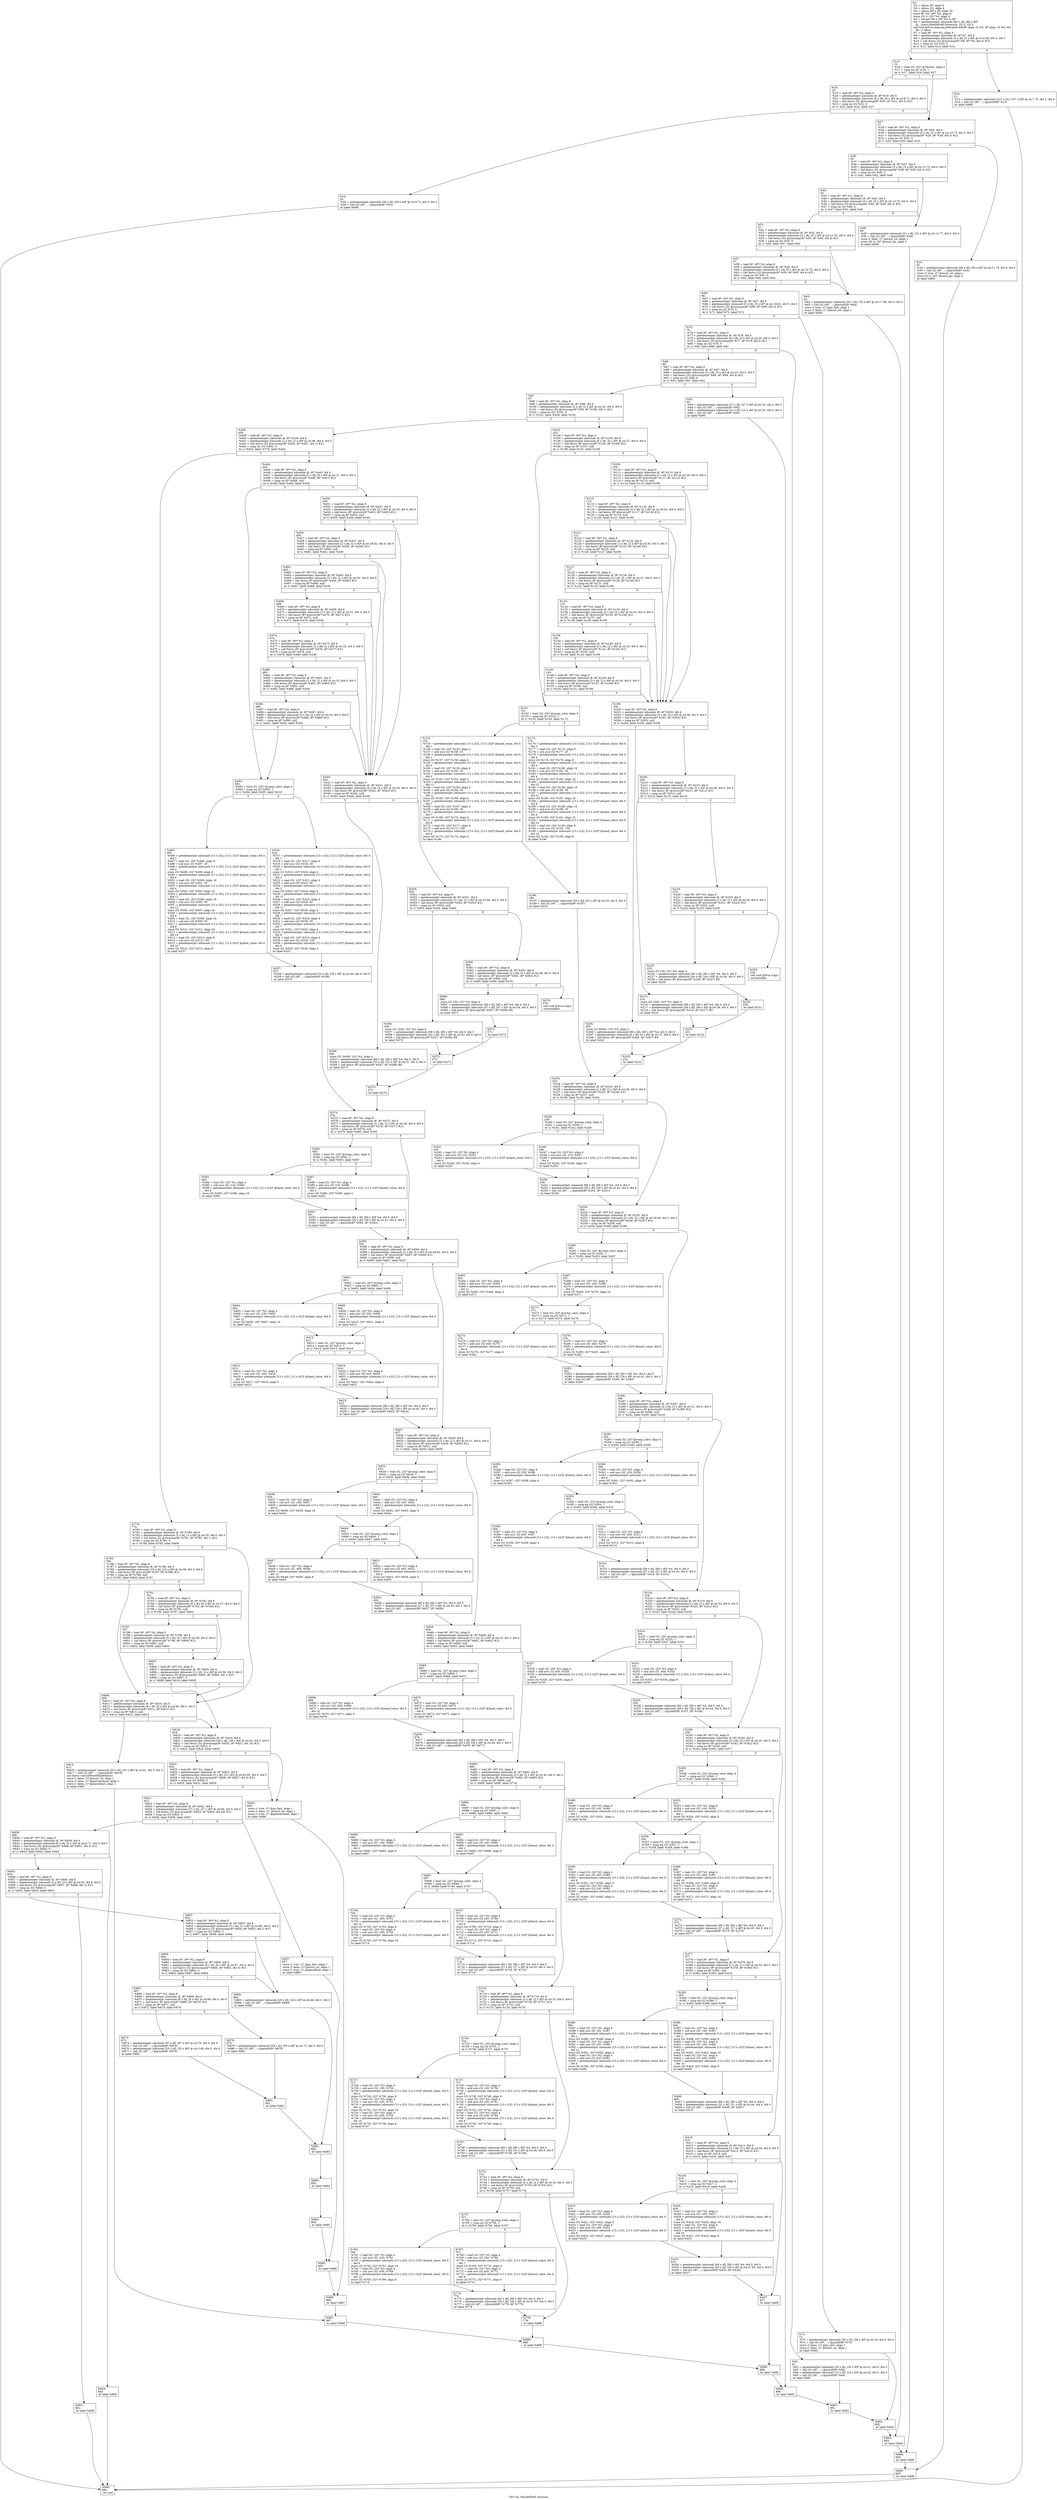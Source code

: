 digraph "CFG for 'HandlePtell' function" {
	label="CFG for 'HandlePtell' function";

	Node0x262b4c0 [shape=record,label="{%1:\l  %2 = alloca i8*, align 8\l  %3 = alloca i32, align 4\l  %4 = alloca [80 x i8], align 16\l  store i8* %0, i8** %2, align 8\l  store i32 0, i32* %3, align 4\l  %5 = bitcast [80 x i8]* %4 to i8*\l  %6 = getelementptr inbounds [80 x i8], [80 x i8]*\l... @__const.HandlePtell.howmuch, i32 0, i32 0\l  call void @llvm.memcpy.p0i8.p0i8.i64(i8* align 16 %5, i8* align 16 %6, i64\l... 80, i1 false)\l  %7 = load i8*, i8** %2, align 8\l  %8 = getelementptr inbounds i8, i8* %7, i64 6\l  %9 = getelementptr inbounds [5 x i8], [5 x i8]* @.str.6.69, i64 0, i64 0\l  %10 = call fastcc i32 @strncmp(i8* %8, i8* %9, i64 4) #21\l  %11 = icmp ne i32 %10, 0\l  br i1 %11, label %15, label %12\l|{<s0>T|<s1>F}}"];
	Node0x262b4c0:s0 -> Node0x262ccf0;
	Node0x262b4c0:s1 -> Node0x262cca0;
	Node0x262cca0 [shape=record,label="{%12:\l12:                                               \l  %13 = getelementptr inbounds [147 x i8], [147 x i8]* @.str.7.70, i64 0, i64 0\l  %14 = call i32 (i8*, ...) @printf(i8* %13)\l  br label %896\l}"];
	Node0x262cca0 -> Node0x2630850;
	Node0x262ccf0 [shape=record,label="{%15:\l15:                                               \l  %16 = load i32, i32* @Variant, align 4\l  %17 = icmp ne i32 %16, 1\l  br i1 %17, label %18, label %27\l|{<s0>T|<s1>F}}"];
	Node0x262ccf0:s0 -> Node0x262cd40;
	Node0x262ccf0:s1 -> Node0x262cde0;
	Node0x262cd40 [shape=record,label="{%18:\l18:                                               \l  %19 = load i8*, i8** %2, align 8\l  %20 = getelementptr inbounds i8, i8* %19, i64 6\l  %21 = getelementptr inbounds [6 x i8], [6 x i8]* @.str.8.71, i64 0, i64 0\l  %22 = call fastcc i32 @strncmp(i8* %20, i8* %21, i64 5) #21\l  %23 = icmp ne i32 %22, 0\l  br i1 %23, label %24, label %27\l|{<s0>T|<s1>F}}"];
	Node0x262cd40:s0 -> Node0x262cd90;
	Node0x262cd40:s1 -> Node0x262cde0;
	Node0x262cd90 [shape=record,label="{%24:\l24:                                               \l  %25 = getelementptr inbounds [59 x i8], [59 x i8]* @.str.9.72, i64 0, i64 0\l  %26 = call i32 (i8*, ...) @printf(i8* %25)\l  br label %896\l}"];
	Node0x262cd90 -> Node0x2630850;
	Node0x262cde0 [shape=record,label="{%27:\l27:                                               \l  %28 = load i8*, i8** %2, align 8\l  %29 = getelementptr inbounds i8, i8* %28, i64 6\l  %30 = getelementptr inbounds [4 x i8], [4 x i8]* @.str.10.73, i64 0, i64 0\l  %31 = call fastcc i32 @strncmp(i8* %29, i8* %30, i64 3) #21\l  %32 = icmp ne i32 %31, 0\l  br i1 %32, label %36, label %33\l|{<s0>T|<s1>F}}"];
	Node0x262cde0:s0 -> Node0x262ce80;
	Node0x262cde0:s1 -> Node0x262ce30;
	Node0x262ce30 [shape=record,label="{%33:\l33:                                               \l  %34 = getelementptr inbounds [56 x i8], [56 x i8]* @.str.11.74, i64 0, i64 0\l  %35 = call i32 (i8*, ...) @printf(i8* %34)\l  store i1 true, i1* @must_sit, align 1\l  store i32 0, i32* @must_go, align 4\l  br label %895\l}"];
	Node0x262ce30 -> Node0x2630800;
	Node0x262ce80 [shape=record,label="{%36:\l36:                                               \l  %37 = load i8*, i8** %2, align 8\l  %38 = getelementptr inbounds i8, i8* %37, i64 6\l  %39 = getelementptr inbounds [3 x i8], [3 x i8]* @.str.12.75, i64 0, i64 0\l  %40 = call fastcc i32 @strncmp(i8* %38, i8* %39, i64 2) #21\l  %41 = icmp ne i32 %40, 0\l  br i1 %41, label %42, label %48\l|{<s0>T|<s1>F}}"];
	Node0x262ce80:s0 -> Node0x262ced0;
	Node0x262ce80:s1 -> Node0x262cf20;
	Node0x262ced0 [shape=record,label="{%42:\l42:                                               \l  %43 = load i8*, i8** %2, align 8\l  %44 = getelementptr inbounds i8, i8* %43, i64 6\l  %45 = getelementptr inbounds [5 x i8], [5 x i8]* @.str.13.76, i64 0, i64 0\l  %46 = call fastcc i32 @strncmp(i8* %44, i8* %45, i64 4) #21\l  %47 = icmp ne i32 %46, 0\l  br i1 %47, label %51, label %48\l|{<s0>T|<s1>F}}"];
	Node0x262ced0:s0 -> Node0x262cf70;
	Node0x262ced0:s1 -> Node0x262cf20;
	Node0x262cf20 [shape=record,label="{%48:\l48:                                               \l  %49 = getelementptr inbounds [31 x i8], [31 x i8]* @.str.14.77, i64 0, i64 0\l  %50 = call i32 (i8*, ...) @printf(i8* %49)\l  store i1 false, i1* @must_sit, align 1\l  store i32 4, i32* @must_go, align 4\l  br label %894\l}"];
	Node0x262cf20 -> Node0x26307b0;
	Node0x262cf70 [shape=record,label="{%51:\l51:                                               \l  %52 = load i8*, i8** %2, align 8\l  %53 = getelementptr inbounds i8, i8* %52, i64 6\l  %54 = getelementptr inbounds [5 x i8], [5 x i8]* @.str.15.78, i64 0, i64 0\l  %55 = call fastcc i32 @strncmp(i8* %53, i8* %54, i64 4) #21\l  %56 = icmp ne i32 %55, 0\l  br i1 %56, label %57, label %63\l|{<s0>T|<s1>F}}"];
	Node0x262cf70:s0 -> Node0x262cfc0;
	Node0x262cf70:s1 -> Node0x262d010;
	Node0x262cfc0 [shape=record,label="{%57:\l57:                                               \l  %58 = load i8*, i8** %2, align 8\l  %59 = getelementptr inbounds i8, i8* %58, i64 6\l  %60 = getelementptr inbounds [5 x i8], [5 x i8]* @.str.16.79, i64 0, i64 0\l  %61 = call fastcc i32 @strncmp(i8* %59, i8* %60, i64 4) #21\l  %62 = icmp ne i32 %61, 0\l  br i1 %62, label %66, label %63\l|{<s0>T|<s1>F}}"];
	Node0x262cfc0:s0 -> Node0x262d060;
	Node0x262cfc0:s1 -> Node0x262d010;
	Node0x262d010 [shape=record,label="{%63:\l63:                                               \l  %64 = getelementptr inbounds [35 x i8], [35 x i8]* @.str.17.80, i64 0, i64 0\l  %65 = call i32 (i8*, ...) @printf(i8* %64)\l  store i1 true, i1* @go_fast, align 1\l  store i1 false, i1* @must_sit, align 1\l  br label %893\l}"];
	Node0x262d010 -> Node0x2630760;
	Node0x262d060 [shape=record,label="{%66:\l66:                                               \l  %67 = load i8*, i8** %2, align 8\l  %68 = getelementptr inbounds i8, i8* %67, i64 6\l  %69 = getelementptr inbounds [5 x i8], [5 x i8]* @.str.18.81, i64 0, i64 0\l  %70 = call fastcc i32 @strncmp(i8* %68, i8* %69, i64 4) #21\l  %71 = icmp ne i32 %70, 0\l  br i1 %71, label %75, label %72\l|{<s0>T|<s1>F}}"];
	Node0x262d060:s0 -> Node0x262d100;
	Node0x262d060:s1 -> Node0x262d0b0;
	Node0x262d0b0 [shape=record,label="{%72:\l72:                                               \l  %73 = getelementptr inbounds [36 x i8], [36 x i8]* @.str.19, i64 0, i64 0\l  %74 = call i32 (i8*, ...) @printf(i8* %73)\l  store i1 false, i1* @go_fast, align 1\l  store i1 false, i1* @must_sit, align 1\l  br label %892\l}"];
	Node0x262d0b0 -> Node0x2630710;
	Node0x262d100 [shape=record,label="{%75:\l75:                                               \l  %76 = load i8*, i8** %2, align 8\l  %77 = getelementptr inbounds i8, i8* %76, i64 6\l  %78 = getelementptr inbounds [6 x i8], [6 x i8]* @.str.20, i64 0, i64 0\l  %79 = call fastcc i32 @strncmp(i8* %77, i8* %78, i64 5) #21\l  %80 = icmp ne i32 %79, 0\l  br i1 %80, label %86, label %81\l|{<s0>T|<s1>F}}"];
	Node0x262d100:s0 -> Node0x262d1a0;
	Node0x262d100:s1 -> Node0x262d150;
	Node0x262d150 [shape=record,label="{%81:\l81:                                               \l  %82 = getelementptr inbounds [35 x i8], [35 x i8]* @.str.21, i64 0, i64 0\l  %83 = call i32 (i8*, ...) @printf(i8* %82)\l  %84 = getelementptr inbounds [15 x i8], [15 x i8]* @.str.22, i64 0, i64 0\l  %85 = call i32 (i8*, ...) @printf(i8* %84)\l  br label %891\l}"];
	Node0x262d150 -> Node0x26306c0;
	Node0x262d1a0 [shape=record,label="{%86:\l86:                                               \l  %87 = load i8*, i8** %2, align 8\l  %88 = getelementptr inbounds i8, i8* %87, i64 6\l  %89 = getelementptr inbounds [5 x i8], [5 x i8]* @.str.23, i64 0, i64 0\l  %90 = call fastcc i32 @strncmp(i8* %88, i8* %89, i64 4) #21\l  %91 = icmp ne i32 %90, 0\l  br i1 %91, label %97, label %92\l|{<s0>T|<s1>F}}"];
	Node0x262d1a0:s0 -> Node0x262d240;
	Node0x262d1a0:s1 -> Node0x262d1f0;
	Node0x262d1f0 [shape=record,label="{%92:\l92:                                               \l  %93 = getelementptr inbounds [27 x i8], [27 x i8]* @.str.24, i64 0, i64 0\l  %94 = call i32 (i8*, ...) @printf(i8* %93)\l  %95 = getelementptr inbounds [14 x i8], [14 x i8]* @.str.25, i64 0, i64 0\l  %96 = call i32 (i8*, ...) @printf(i8* %95)\l  br label %890\l}"];
	Node0x262d1f0 -> Node0x2630670;
	Node0x262d240 [shape=record,label="{%97:\l97:                                               \l  %98 = load i8*, i8** %2, align 8\l  %99 = getelementptr inbounds i8, i8* %98, i64 6\l  %100 = getelementptr inbounds [2 x i8], [2 x i8]* @.str.26, i64 0, i64 0\l  %101 = call fastcc i32 @strncmp(i8* %99, i8* %100, i64 1) #21\l  %102 = icmp ne i32 %101, 0\l  br i1 %102, label %438, label %103\l|{<s0>T|<s1>F}}"];
	Node0x262d240:s0 -> Node0x262e780;
	Node0x262d240:s1 -> Node0x262d290;
	Node0x262d290 [shape=record,label="{%103:\l103:                                              \l  %104 = load i8*, i8** %2, align 8\l  %105 = getelementptr inbounds i8, i8* %104, i64 6\l  %106 = getelementptr inbounds [6 x i8], [6 x i8]* @.str.27, i64 0, i64 0\l  %107 = call fastcc i8* @strstr(i8* %105, i8* %106) #21\l  %108 = icmp ne i8* %107, null\l  br i1 %108, label %151, label %109\l|{<s0>T|<s1>F}}"];
	Node0x262d290:s0 -> Node0x262d510;
	Node0x262d290:s1 -> Node0x262d2e0;
	Node0x262d2e0 [shape=record,label="{%109:\l109:                                              \l  %110 = load i8*, i8** %2, align 8\l  %111 = getelementptr inbounds i8, i8* %110, i64 6\l  %112 = getelementptr inbounds [2 x i8], [2 x i8]* @.str.28, i64 0, i64 0\l  %113 = call fastcc i8* @strstr(i8* %111, i8* %112) #21\l  %114 = icmp eq i8* %113, null\l  br i1 %114, label %115, label %199\l|{<s0>T|<s1>F}}"];
	Node0x262d2e0:s0 -> Node0x262d330;
	Node0x262d2e0:s1 -> Node0x262d650;
	Node0x262d330 [shape=record,label="{%115:\l115:                                              \l  %116 = load i8*, i8** %2, align 8\l  %117 = getelementptr inbounds i8, i8* %116, i64 6\l  %118 = getelementptr inbounds [2 x i8], [2 x i8]* @.str.29.82, i64 0, i64 0\l  %119 = call fastcc i8* @strstr(i8* %117, i8* %118) #21\l  %120 = icmp eq i8* %119, null\l  br i1 %120, label %121, label %199\l|{<s0>T|<s1>F}}"];
	Node0x262d330:s0 -> Node0x262d380;
	Node0x262d330:s1 -> Node0x262d650;
	Node0x262d380 [shape=record,label="{%121:\l121:                                              \l  %122 = load i8*, i8** %2, align 8\l  %123 = getelementptr inbounds i8, i8* %122, i64 6\l  %124 = getelementptr inbounds [2 x i8], [2 x i8]* @.str.30, i64 0, i64 0\l  %125 = call fastcc i8* @strstr(i8* %123, i8* %124) #21\l  %126 = icmp eq i8* %125, null\l  br i1 %126, label %127, label %199\l|{<s0>T|<s1>F}}"];
	Node0x262d380:s0 -> Node0x262d3d0;
	Node0x262d380:s1 -> Node0x262d650;
	Node0x262d3d0 [shape=record,label="{%127:\l127:                                              \l  %128 = load i8*, i8** %2, align 8\l  %129 = getelementptr inbounds i8, i8* %128, i64 6\l  %130 = getelementptr inbounds [2 x i8], [2 x i8]* @.str.31, i64 0, i64 0\l  %131 = call fastcc i8* @strstr(i8* %129, i8* %130) #21\l  %132 = icmp eq i8* %131, null\l  br i1 %132, label %133, label %199\l|{<s0>T|<s1>F}}"];
	Node0x262d3d0:s0 -> Node0x262d420;
	Node0x262d3d0:s1 -> Node0x262d650;
	Node0x262d420 [shape=record,label="{%133:\l133:                                              \l  %134 = load i8*, i8** %2, align 8\l  %135 = getelementptr inbounds i8, i8* %134, i64 6\l  %136 = getelementptr inbounds [2 x i8], [2 x i8]* @.str.32, i64 0, i64 0\l  %137 = call fastcc i8* @strstr(i8* %135, i8* %136) #21\l  %138 = icmp eq i8* %137, null\l  br i1 %138, label %139, label %199\l|{<s0>T|<s1>F}}"];
	Node0x262d420:s0 -> Node0x262d470;
	Node0x262d420:s1 -> Node0x262d650;
	Node0x262d470 [shape=record,label="{%139:\l139:                                              \l  %140 = load i8*, i8** %2, align 8\l  %141 = getelementptr inbounds i8, i8* %140, i64 6\l  %142 = getelementptr inbounds [2 x i8], [2 x i8]* @.str.33, i64 0, i64 0\l  %143 = call fastcc i8* @strstr(i8* %141, i8* %142) #21\l  %144 = icmp eq i8* %143, null\l  br i1 %144, label %145, label %199\l|{<s0>T|<s1>F}}"];
	Node0x262d470:s0 -> Node0x262d4c0;
	Node0x262d470:s1 -> Node0x262d650;
	Node0x262d4c0 [shape=record,label="{%145:\l145:                                              \l  %146 = load i8*, i8** %2, align 8\l  %147 = getelementptr inbounds i8, i8* %146, i64 6\l  %148 = getelementptr inbounds [2 x i8], [2 x i8]* @.str.34, i64 0, i64 0\l  %149 = call fastcc i8* @strstr(i8* %147, i8* %148) #21\l  %150 = icmp eq i8* %149, null\l  br i1 %150, label %151, label %199\l|{<s0>T|<s1>F}}"];
	Node0x262d4c0:s0 -> Node0x262d510;
	Node0x262d4c0:s1 -> Node0x262d650;
	Node0x262d510 [shape=record,label="{%151:\l151:                                              \l  %152 = load i32, i32* @comp_color, align 4\l  %153 = icmp eq i32 %152, 1\l  br i1 %153, label %154, label %175\l|{<s0>T|<s1>F}}"];
	Node0x262d510:s0 -> Node0x262d560;
	Node0x262d510:s1 -> Node0x262d5b0;
	Node0x262d560 [shape=record,label="{%154:\l154:                                              \l  %155 = getelementptr inbounds [13 x i32], [13 x i32]* @hand_value, i64 0,\l... i64 1\l  %156 = load i32, i32* %155, align 4\l  %157 = add nsw i32 %156, 25\l  %158 = getelementptr inbounds [13 x i32], [13 x i32]* @hand_value, i64 0,\l... i64 1\l  store i32 %157, i32* %158, align 4\l  %159 = getelementptr inbounds [13 x i32], [13 x i32]* @hand_value, i64 0,\l... i64 3\l  %160 = load i32, i32* %159, align 4\l  %161 = add nsw i32 %160, 50\l  %162 = getelementptr inbounds [13 x i32], [13 x i32]* @hand_value, i64 0,\l... i64 3\l  store i32 %161, i32* %162, align 4\l  %163 = getelementptr inbounds [13 x i32], [13 x i32]* @hand_value, i64 0,\l... i64 11\l  %164 = load i32, i32* %163, align 4\l  %165 = add nsw i32 %164, 50\l  %166 = getelementptr inbounds [13 x i32], [13 x i32]* @hand_value, i64 0,\l... i64 11\l  store i32 %165, i32* %166, align 4\l  %167 = getelementptr inbounds [13 x i32], [13 x i32]* @hand_value, i64 0,\l... i64 7\l  %168 = load i32, i32* %167, align 4\l  %169 = add nsw i32 %168, 50\l  %170 = getelementptr inbounds [13 x i32], [13 x i32]* @hand_value, i64 0,\l... i64 7\l  store i32 %169, i32* %170, align 4\l  %171 = getelementptr inbounds [13 x i32], [13 x i32]* @hand_value, i64 0,\l... i64 9\l  %172 = load i32, i32* %171, align 4\l  %173 = add nsw i32 %172, 100\l  %174 = getelementptr inbounds [13 x i32], [13 x i32]* @hand_value, i64 0,\l... i64 9\l  store i32 %173, i32* %174, align 4\l  br label %196\l}"];
	Node0x262d560 -> Node0x262d600;
	Node0x262d5b0 [shape=record,label="{%175:\l175:                                              \l  %176 = getelementptr inbounds [13 x i32], [13 x i32]* @hand_value, i64 0,\l... i64 2\l  %177 = load i32, i32* %176, align 8\l  %178 = sub nsw i32 %177, 25\l  %179 = getelementptr inbounds [13 x i32], [13 x i32]* @hand_value, i64 0,\l... i64 2\l  store i32 %178, i32* %179, align 8\l  %180 = getelementptr inbounds [13 x i32], [13 x i32]* @hand_value, i64 0,\l... i64 4\l  %181 = load i32, i32* %180, align 16\l  %182 = sub nsw i32 %181, 50\l  %183 = getelementptr inbounds [13 x i32], [13 x i32]* @hand_value, i64 0,\l... i64 4\l  store i32 %182, i32* %183, align 16\l  %184 = getelementptr inbounds [13 x i32], [13 x i32]* @hand_value, i64 0,\l... i64 12\l  %185 = load i32, i32* %184, align 16\l  %186 = sub nsw i32 %185, 50\l  %187 = getelementptr inbounds [13 x i32], [13 x i32]* @hand_value, i64 0,\l... i64 12\l  store i32 %186, i32* %187, align 16\l  %188 = getelementptr inbounds [13 x i32], [13 x i32]* @hand_value, i64 0,\l... i64 8\l  %189 = load i32, i32* %188, align 16\l  %190 = sub nsw i32 %189, 50\l  %191 = getelementptr inbounds [13 x i32], [13 x i32]* @hand_value, i64 0,\l... i64 8\l  store i32 %190, i32* %191, align 16\l  %192 = getelementptr inbounds [13 x i32], [13 x i32]* @hand_value, i64 0,\l... i64 10\l  %193 = load i32, i32* %192, align 8\l  %194 = sub nsw i32 %193, 100\l  %195 = getelementptr inbounds [13 x i32], [13 x i32]* @hand_value, i64 0,\l... i64 10\l  store i32 %194, i32* %195, align 8\l  br label %196\l}"];
	Node0x262d5b0 -> Node0x262d600;
	Node0x262d600 [shape=record,label="{%196:\l196:                                              \l  %197 = getelementptr inbounds [35 x i8], [35 x i8]* @.str.35, i64 0, i64 0\l  %198 = call i32 (i8*, ...) @printf(i8* %197)\l  br label %233\l}"];
	Node0x262d600 -> Node0x262d970;
	Node0x262d650 [shape=record,label="{%199:\l199:                                              \l  %200 = load i8*, i8** %2, align 8\l  %201 = getelementptr inbounds i8, i8* %200, i64 6\l  %202 = getelementptr inbounds [4 x i8], [4 x i8]* @.str.36, i64 0, i64 0\l  %203 = call fastcc i8* @strstr(i8* %201, i8* %202) #21\l  %204 = icmp ne i8* %203, null\l  br i1 %204, label %205, label %209\l|{<s0>T|<s1>F}}"];
	Node0x262d650:s0 -> Node0x262d6a0;
	Node0x262d650:s1 -> Node0x262d6f0;
	Node0x262d6a0 [shape=record,label="{%205:\l205:                                              \l  store i32 50000, i32* %3, align 4\l  %206 = getelementptr inbounds [80 x i8], [80 x i8]* %4, i64 0, i64 0\l  %207 = getelementptr inbounds [6 x i8], [6 x i8]* @.str.37, i64 0, i64 0\l  %208 = call fastcc i8* @strcpy(i8* %206, i8* %207) #8\l  br label %232\l}"];
	Node0x262d6a0 -> Node0x262d920;
	Node0x262d6f0 [shape=record,label="{%209:\l209:                                              \l  %210 = load i8*, i8** %2, align 8\l  %211 = getelementptr inbounds i8, i8* %210, i64 6\l  %212 = getelementptr inbounds [3 x i8], [3 x i8]* @.str.38, i64 0, i64 0\l  %213 = call fastcc i8* @strstr(i8* %211, i8* %212) #21\l  %214 = icmp ne i8* %213, null\l  br i1 %214, label %215, label %219\l|{<s0>T|<s1>F}}"];
	Node0x262d6f0:s0 -> Node0x262d740;
	Node0x262d6f0:s1 -> Node0x262d790;
	Node0x262d740 [shape=record,label="{%215:\l215:                                              \l  store i32 1000, i32* %3, align 4\l  %216 = getelementptr inbounds [80 x i8], [80 x i8]* %4, i64 0, i64 0\l  %217 = getelementptr inbounds [49 x i8], [49 x i8]* @.str.39, i64 0, i64 0\l  %218 = call fastcc i8* @strcpy(i8* %216, i8* %217) #8\l  br label %231\l}"];
	Node0x262d740 -> Node0x262d8d0;
	Node0x262d790 [shape=record,label="{%219:\l219:                                              \l  %220 = load i8*, i8** %2, align 8\l  %221 = getelementptr inbounds i8, i8* %220, i64 6\l  %222 = getelementptr inbounds [2 x i8], [2 x i8]* @.str.26, i64 0, i64 0\l  %223 = call fastcc i8* @strstr(i8* %221, i8* %222) #21\l  %224 = icmp ne i8* %223, null\l  br i1 %224, label %225, label %229\l|{<s0>T|<s1>F}}"];
	Node0x262d790:s0 -> Node0x262d7e0;
	Node0x262d790:s1 -> Node0x262d830;
	Node0x262d7e0 [shape=record,label="{%225:\l225:                                              \l  store i32 150, i32* %3, align 4\l  %226 = getelementptr inbounds [80 x i8], [80 x i8]* %4, i64 0, i64 0\l  %227 = getelementptr inbounds [44 x i8], [44 x i8]* @.str.40, i64 0, i64 0\l  %228 = call fastcc i8* @strcpy(i8* %226, i8* %227) #8\l  br label %230\l}"];
	Node0x262d7e0 -> Node0x262d880;
	Node0x262d830 [shape=record,label="{%229:\l229:                                              \l  call void @llvm.trap()\l  unreachable\l}"];
	Node0x262d880 [shape=record,label="{%230:\l230:                                              \l  br label %231\l}"];
	Node0x262d880 -> Node0x262d8d0;
	Node0x262d8d0 [shape=record,label="{%231:\l231:                                              \l  br label %232\l}"];
	Node0x262d8d0 -> Node0x262d920;
	Node0x262d920 [shape=record,label="{%232:\l232:                                              \l  br label %233\l}"];
	Node0x262d920 -> Node0x262d970;
	Node0x262d970 [shape=record,label="{%233:\l233:                                              \l  %234 = load i8*, i8** %2, align 8\l  %235 = getelementptr inbounds i8, i8* %234, i64 6\l  %236 = getelementptr inbounds [2 x i8], [2 x i8]* @.str.28, i64 0, i64 0\l  %237 = call fastcc i8* @strstr(i8* %235, i8* %236) #21\l  %238 = icmp ne i8* %237, null\l  br i1 %238, label %239, label %254\l|{<s0>T|<s1>F}}"];
	Node0x262d970:s0 -> Node0x262d9c0;
	Node0x262d970:s1 -> Node0x262db00;
	Node0x262d9c0 [shape=record,label="{%239:\l239:                                              \l  %240 = load i32, i32* @comp_color, align 4\l  %241 = icmp eq i32 %240, 1\l  br i1 %241, label %242, label %246\l|{<s0>T|<s1>F}}"];
	Node0x262d9c0:s0 -> Node0x262da10;
	Node0x262d9c0:s1 -> Node0x262da60;
	Node0x262da10 [shape=record,label="{%242:\l242:                                              \l  %243 = load i32, i32* %3, align 4\l  %244 = add nsw i32 210, %243\l  %245 = getelementptr inbounds [13 x i32], [13 x i32]* @hand_value, i64 0,\l... i64 3\l  store i32 %244, i32* %245, align 4\l  br label %250\l}"];
	Node0x262da10 -> Node0x262dab0;
	Node0x262da60 [shape=record,label="{%246:\l246:                                              \l  %247 = load i32, i32* %3, align 4\l  %248 = sub nsw i32 -210, %247\l  %249 = getelementptr inbounds [13 x i32], [13 x i32]* @hand_value, i64 0,\l... i64 4\l  store i32 %248, i32* %249, align 16\l  br label %250\l}"];
	Node0x262da60 -> Node0x262dab0;
	Node0x262dab0 [shape=record,label="{%250:\l250:                                              \l  %251 = getelementptr inbounds [80 x i8], [80 x i8]* %4, i64 0, i64 0\l  %252 = getelementptr inbounds [29 x i8], [29 x i8]* @.str.41, i64 0, i64 0\l  %253 = call i32 (i8*, ...) @printf(i8* %252, i8* %251)\l  br label %254\l}"];
	Node0x262dab0 -> Node0x262db00;
	Node0x262db00 [shape=record,label="{%254:\l254:                                              \l  %255 = load i8*, i8** %2, align 8\l  %256 = getelementptr inbounds i8, i8* %255, i64 6\l  %257 = getelementptr inbounds [2 x i8], [2 x i8]* @.str.29.82, i64 0, i64 0\l  %258 = call fastcc i8* @strstr(i8* %256, i8* %257) #21\l  %259 = icmp ne i8* %258, null\l  br i1 %259, label %260, label %286\l|{<s0>T|<s1>F}}"];
	Node0x262db00:s0 -> Node0x262db50;
	Node0x262db00:s1 -> Node0x262dd80;
	Node0x262db50 [shape=record,label="{%260:\l260:                                              \l  %261 = load i32, i32* @comp_color, align 4\l  %262 = icmp eq i32 %261, 1\l  br i1 %262, label %263, label %267\l|{<s0>T|<s1>F}}"];
	Node0x262db50:s0 -> Node0x262dba0;
	Node0x262db50:s1 -> Node0x262dbf0;
	Node0x262dba0 [shape=record,label="{%263:\l263:                                              \l  %264 = load i32, i32* %3, align 4\l  %265 = add nsw i32 230, %264\l  %266 = getelementptr inbounds [13 x i32], [13 x i32]* @hand_value, i64 0,\l... i64 11\l  store i32 %265, i32* %266, align 4\l  br label %271\l}"];
	Node0x262dba0 -> Node0x262dc40;
	Node0x262dbf0 [shape=record,label="{%267:\l267:                                              \l  %268 = load i32, i32* %3, align 4\l  %269 = sub nsw i32 -230, %268\l  %270 = getelementptr inbounds [13 x i32], [13 x i32]* @hand_value, i64 0,\l... i64 12\l  store i32 %269, i32* %270, align 16\l  br label %271\l}"];
	Node0x262dbf0 -> Node0x262dc40;
	Node0x262dc40 [shape=record,label="{%271:\l271:                                              \l  %272 = load i32, i32* @comp_color, align 4\l  %273 = icmp eq i32 %272, 1\l  br i1 %273, label %274, label %278\l|{<s0>T|<s1>F}}"];
	Node0x262dc40:s0 -> Node0x262dc90;
	Node0x262dc40:s1 -> Node0x262dce0;
	Node0x262dc90 [shape=record,label="{%274:\l274:                                              \l  %275 = load i32, i32* %3, align 4\l  %276 = add nsw i32 450, %275\l  %277 = getelementptr inbounds [13 x i32], [13 x i32]* @hand_value, i64 0,\l... i64 9\l  store i32 %276, i32* %277, align 4\l  br label %282\l}"];
	Node0x262dc90 -> Node0x262dd30;
	Node0x262dce0 [shape=record,label="{%278:\l278:                                              \l  %279 = load i32, i32* %3, align 4\l  %280 = sub nsw i32 -450, %279\l  %281 = getelementptr inbounds [13 x i32], [13 x i32]* @hand_value, i64 0,\l... i64 10\l  store i32 %280, i32* %281, align 8\l  br label %282\l}"];
	Node0x262dce0 -> Node0x262dd30;
	Node0x262dd30 [shape=record,label="{%282:\l282:                                              \l  %283 = getelementptr inbounds [80 x i8], [80 x i8]* %4, i64 0, i64 0\l  %284 = getelementptr inbounds [29 x i8], [29 x i8]* @.str.42, i64 0, i64 0\l  %285 = call i32 (i8*, ...) @printf(i8* %284, i8* %283)\l  br label %286\l}"];
	Node0x262dd30 -> Node0x262dd80;
	Node0x262dd80 [shape=record,label="{%286:\l286:                                              \l  %287 = load i8*, i8** %2, align 8\l  %288 = getelementptr inbounds i8, i8* %287, i64 6\l  %289 = getelementptr inbounds [2 x i8], [2 x i8]* @.str.31, i64 0, i64 0\l  %290 = call fastcc i8* @strstr(i8* %288, i8* %289) #21\l  %291 = icmp ne i8* %290, null\l  br i1 %291, label %292, label %318\l|{<s0>T|<s1>F}}"];
	Node0x262dd80:s0 -> Node0x262ddd0;
	Node0x262dd80:s1 -> Node0x262e000;
	Node0x262ddd0 [shape=record,label="{%292:\l292:                                              \l  %293 = load i32, i32* @comp_color, align 4\l  %294 = icmp eq i32 %293, 1\l  br i1 %294, label %295, label %299\l|{<s0>T|<s1>F}}"];
	Node0x262ddd0:s0 -> Node0x262de20;
	Node0x262ddd0:s1 -> Node0x262de70;
	Node0x262de20 [shape=record,label="{%295:\l295:                                              \l  %296 = load i32, i32* %3, align 4\l  %297 = add nsw i32 250, %296\l  %298 = getelementptr inbounds [13 x i32], [13 x i32]* @hand_value, i64 0,\l... i64 7\l  store i32 %297, i32* %298, align 4\l  br label %303\l}"];
	Node0x262de20 -> Node0x262dec0;
	Node0x262de70 [shape=record,label="{%299:\l299:                                              \l  %300 = load i32, i32* %3, align 4\l  %301 = sub nsw i32 -250, %300\l  %302 = getelementptr inbounds [13 x i32], [13 x i32]* @hand_value, i64 0,\l... i64 8\l  store i32 %301, i32* %302, align 16\l  br label %303\l}"];
	Node0x262de70 -> Node0x262dec0;
	Node0x262dec0 [shape=record,label="{%303:\l303:                                              \l  %304 = load i32, i32* @comp_color, align 4\l  %305 = icmp eq i32 %304, 1\l  br i1 %305, label %306, label %310\l|{<s0>T|<s1>F}}"];
	Node0x262dec0:s0 -> Node0x262df10;
	Node0x262dec0:s1 -> Node0x262df60;
	Node0x262df10 [shape=record,label="{%306:\l306:                                              \l  %307 = load i32, i32* %3, align 4\l  %308 = add nsw i32 450, %307\l  %309 = getelementptr inbounds [13 x i32], [13 x i32]* @hand_value, i64 0,\l... i64 9\l  store i32 %308, i32* %309, align 4\l  br label %314\l}"];
	Node0x262df10 -> Node0x262dfb0;
	Node0x262df60 [shape=record,label="{%310:\l310:                                              \l  %311 = load i32, i32* %3, align 4\l  %312 = sub nsw i32 -450, %311\l  %313 = getelementptr inbounds [13 x i32], [13 x i32]* @hand_value, i64 0,\l... i64 10\l  store i32 %312, i32* %313, align 8\l  br label %314\l}"];
	Node0x262df60 -> Node0x262dfb0;
	Node0x262dfb0 [shape=record,label="{%314:\l314:                                              \l  %315 = getelementptr inbounds [80 x i8], [80 x i8]* %4, i64 0, i64 0\l  %316 = getelementptr inbounds [27 x i8], [27 x i8]* @.str.43, i64 0, i64 0\l  %317 = call i32 (i8*, ...) @printf(i8* %316, i8* %315)\l  br label %318\l}"];
	Node0x262dfb0 -> Node0x262e000;
	Node0x262e000 [shape=record,label="{%318:\l318:                                              \l  %319 = load i8*, i8** %2, align 8\l  %320 = getelementptr inbounds i8, i8* %319, i64 6\l  %321 = getelementptr inbounds [2 x i8], [2 x i8]* @.str.32, i64 0, i64 0\l  %322 = call fastcc i8* @strstr(i8* %320, i8* %321) #21\l  %323 = icmp ne i8* %322, null\l  br i1 %323, label %324, label %339\l|{<s0>T|<s1>F}}"];
	Node0x262e000:s0 -> Node0x262e050;
	Node0x262e000:s1 -> Node0x262e190;
	Node0x262e050 [shape=record,label="{%324:\l324:                                              \l  %325 = load i32, i32* @comp_color, align 4\l  %326 = icmp eq i32 %325, 1\l  br i1 %326, label %327, label %331\l|{<s0>T|<s1>F}}"];
	Node0x262e050:s0 -> Node0x262e0a0;
	Node0x262e050:s1 -> Node0x262e0f0;
	Node0x262e0a0 [shape=record,label="{%327:\l327:                                              \l  %328 = load i32, i32* %3, align 4\l  %329 = add nsw i32 450, %328\l  %330 = getelementptr inbounds [13 x i32], [13 x i32]* @hand_value, i64 0,\l... i64 9\l  store i32 %329, i32* %330, align 4\l  br label %335\l}"];
	Node0x262e0a0 -> Node0x262e140;
	Node0x262e0f0 [shape=record,label="{%331:\l331:                                              \l  %332 = load i32, i32* %3, align 4\l  %333 = sub nsw i32 -450, %332\l  %334 = getelementptr inbounds [13 x i32], [13 x i32]* @hand_value, i64 0,\l... i64 10\l  store i32 %333, i32* %334, align 8\l  br label %335\l}"];
	Node0x262e0f0 -> Node0x262e140;
	Node0x262e140 [shape=record,label="{%335:\l335:                                              \l  %336 = getelementptr inbounds [80 x i8], [80 x i8]* %4, i64 0, i64 0\l  %337 = getelementptr inbounds [28 x i8], [28 x i8]* @.str.44, i64 0, i64 0\l  %338 = call i32 (i8*, ...) @printf(i8* %337, i8* %336)\l  br label %339\l}"];
	Node0x262e140 -> Node0x262e190;
	Node0x262e190 [shape=record,label="{%339:\l339:                                              \l  %340 = load i8*, i8** %2, align 8\l  %341 = getelementptr inbounds i8, i8* %340, i64 6\l  %342 = getelementptr inbounds [2 x i8], [2 x i8]* @.str.30, i64 0, i64 0\l  %343 = call fastcc i8* @strstr(i8* %341, i8* %342) #21\l  %344 = icmp ne i8* %343, null\l  br i1 %344, label %345, label %377\l|{<s0>T|<s1>F}}"];
	Node0x262e190:s0 -> Node0x262e1e0;
	Node0x262e190:s1 -> Node0x262e410;
	Node0x262e1e0 [shape=record,label="{%345:\l345:                                              \l  %346 = load i32, i32* @comp_color, align 4\l  %347 = icmp eq i32 %346, 1\l  br i1 %347, label %348, label %352\l|{<s0>T|<s1>F}}"];
	Node0x262e1e0:s0 -> Node0x262e230;
	Node0x262e1e0:s1 -> Node0x262e280;
	Node0x262e230 [shape=record,label="{%348:\l348:                                              \l  %349 = load i32, i32* %3, align 4\l  %350 = add nsw i32 100, %349\l  %351 = getelementptr inbounds [13 x i32], [13 x i32]* @hand_value, i64 0,\l... i64 1\l  store i32 %350, i32* %351, align 4\l  br label %356\l}"];
	Node0x262e230 -> Node0x262e2d0;
	Node0x262e280 [shape=record,label="{%352:\l352:                                              \l  %353 = load i32, i32* %3, align 4\l  %354 = sub nsw i32 -100, %353\l  %355 = getelementptr inbounds [13 x i32], [13 x i32]* @hand_value, i64 0,\l... i64 2\l  store i32 %354, i32* %355, align 8\l  br label %356\l}"];
	Node0x262e280 -> Node0x262e2d0;
	Node0x262e2d0 [shape=record,label="{%356:\l356:                                              \l  %357 = load i32, i32* @comp_color, align 4\l  %358 = icmp eq i32 %357, 1\l  br i1 %358, label %359, label %366\l|{<s0>T|<s1>F}}"];
	Node0x262e2d0:s0 -> Node0x262e320;
	Node0x262e2d0:s1 -> Node0x262e370;
	Node0x262e320 [shape=record,label="{%359:\l359:                                              \l  %360 = load i32, i32* %3, align 4\l  %361 = add nsw i32 450, %360\l  %362 = getelementptr inbounds [13 x i32], [13 x i32]* @hand_value, i64 0,\l... i64 9\l  store i32 %361, i32* %362, align 4\l  %363 = load i32, i32* %3, align 4\l  %364 = add nsw i32 230, %363\l  %365 = getelementptr inbounds [13 x i32], [13 x i32]* @hand_value, i64 0,\l... i64 11\l  store i32 %364, i32* %365, align 4\l  br label %373\l}"];
	Node0x262e320 -> Node0x262e3c0;
	Node0x262e370 [shape=record,label="{%366:\l366:                                              \l  %367 = load i32, i32* %3, align 4\l  %368 = sub nsw i32 -450, %367\l  %369 = getelementptr inbounds [13 x i32], [13 x i32]* @hand_value, i64 0,\l... i64 10\l  store i32 %368, i32* %369, align 8\l  %370 = load i32, i32* %3, align 4\l  %371 = sub nsw i32 -230, %370\l  %372 = getelementptr inbounds [13 x i32], [13 x i32]* @hand_value, i64 0,\l... i64 12\l  store i32 %371, i32* %372, align 16\l  br label %373\l}"];
	Node0x262e370 -> Node0x262e3c0;
	Node0x262e3c0 [shape=record,label="{%373:\l373:                                              \l  %374 = getelementptr inbounds [80 x i8], [80 x i8]* %4, i64 0, i64 0\l  %375 = getelementptr inbounds [27 x i8], [27 x i8]* @.str.45, i64 0, i64 0\l  %376 = call i32 (i8*, ...) @printf(i8* %375, i8* %374)\l  br label %377\l}"];
	Node0x262e3c0 -> Node0x262e410;
	Node0x262e410 [shape=record,label="{%377:\l377:                                              \l  %378 = load i8*, i8** %2, align 8\l  %379 = getelementptr inbounds i8, i8* %378, i64 6\l  %380 = getelementptr inbounds [2 x i8], [2 x i8]* @.str.33, i64 0, i64 0\l  %381 = call fastcc i8* @strstr(i8* %379, i8* %380) #21\l  %382 = icmp ne i8* %381, null\l  br i1 %382, label %383, label %410\l|{<s0>T|<s1>F}}"];
	Node0x262e410:s0 -> Node0x262e460;
	Node0x262e410:s1 -> Node0x262e5a0;
	Node0x262e460 [shape=record,label="{%383:\l383:                                              \l  %384 = load i32, i32* @comp_color, align 4\l  %385 = icmp eq i32 %384, 1\l  br i1 %385, label %386, label %396\l|{<s0>T|<s1>F}}"];
	Node0x262e460:s0 -> Node0x262e4b0;
	Node0x262e460:s1 -> Node0x262e500;
	Node0x262e4b0 [shape=record,label="{%386:\l386:                                              \l  %387 = load i32, i32* %3, align 4\l  %388 = add nsw i32 100, %387\l  %389 = getelementptr inbounds [13 x i32], [13 x i32]* @hand_value, i64 0,\l... i64 1\l  store i32 %388, i32* %389, align 4\l  %390 = load i32, i32* %3, align 4\l  %391 = add nsw i32 230, %390\l  %392 = getelementptr inbounds [13 x i32], [13 x i32]* @hand_value, i64 0,\l... i64 11\l  store i32 %391, i32* %392, align 4\l  %393 = load i32, i32* %3, align 4\l  %394 = add nsw i32 450, %393\l  %395 = getelementptr inbounds [13 x i32], [13 x i32]* @hand_value, i64 0,\l... i64 9\l  store i32 %394, i32* %395, align 4\l  br label %406\l}"];
	Node0x262e4b0 -> Node0x262e550;
	Node0x262e500 [shape=record,label="{%396:\l396:                                              \l  %397 = load i32, i32* %3, align 4\l  %398 = sub nsw i32 -100, %397\l  %399 = getelementptr inbounds [13 x i32], [13 x i32]* @hand_value, i64 0,\l... i64 2\l  store i32 %398, i32* %399, align 8\l  %400 = load i32, i32* %3, align 4\l  %401 = sub nsw i32 -230, %400\l  %402 = getelementptr inbounds [13 x i32], [13 x i32]* @hand_value, i64 0,\l... i64 12\l  store i32 %401, i32* %402, align 16\l  %403 = load i32, i32* %3, align 4\l  %404 = sub nsw i32 -450, %403\l  %405 = getelementptr inbounds [13 x i32], [13 x i32]* @hand_value, i64 0,\l... i64 10\l  store i32 %404, i32* %405, align 8\l  br label %406\l}"];
	Node0x262e500 -> Node0x262e550;
	Node0x262e550 [shape=record,label="{%406:\l406:                                              \l  %407 = getelementptr inbounds [80 x i8], [80 x i8]* %4, i64 0, i64 0\l  %408 = getelementptr inbounds [31 x i8], [31 x i8]* @.str.46, i64 0, i64 0\l  %409 = call i32 (i8*, ...) @printf(i8* %408, i8* %407)\l  br label %410\l}"];
	Node0x262e550 -> Node0x262e5a0;
	Node0x262e5a0 [shape=record,label="{%410:\l410:                                              \l  %411 = load i8*, i8** %2, align 8\l  %412 = getelementptr inbounds i8, i8* %411, i64 6\l  %413 = getelementptr inbounds [2 x i8], [2 x i8]* @.str.34, i64 0, i64 0\l  %414 = call fastcc i8* @strstr(i8* %412, i8* %413) #21\l  %415 = icmp ne i8* %414, null\l  br i1 %415, label %416, label %437\l|{<s0>T|<s1>F}}"];
	Node0x262e5a0:s0 -> Node0x262e5f0;
	Node0x262e5a0:s1 -> Node0x262e730;
	Node0x262e5f0 [shape=record,label="{%416:\l416:                                              \l  %417 = load i32, i32* @comp_color, align 4\l  %418 = icmp eq i32 %417, 1\l  br i1 %418, label %419, label %426\l|{<s0>T|<s1>F}}"];
	Node0x262e5f0:s0 -> Node0x262e640;
	Node0x262e5f0:s1 -> Node0x262e690;
	Node0x262e640 [shape=record,label="{%419:\l419:                                              \l  %420 = load i32, i32* %3, align 4\l  %421 = add nsw i32 250, %420\l  %422 = getelementptr inbounds [13 x i32], [13 x i32]* @hand_value, i64 0,\l... i64 7\l  store i32 %421, i32* %422, align 4\l  %423 = load i32, i32* %3, align 4\l  %424 = add nsw i32 450, %423\l  %425 = getelementptr inbounds [13 x i32], [13 x i32]* @hand_value, i64 0,\l... i64 9\l  store i32 %424, i32* %425, align 4\l  br label %433\l}"];
	Node0x262e640 -> Node0x262e6e0;
	Node0x262e690 [shape=record,label="{%426:\l426:                                              \l  %427 = load i32, i32* %3, align 4\l  %428 = sub nsw i32 -250, %427\l  %429 = getelementptr inbounds [13 x i32], [13 x i32]* @hand_value, i64 0,\l... i64 8\l  store i32 %428, i32* %429, align 16\l  %430 = load i32, i32* %3, align 4\l  %431 = sub nsw i32 -450, %430\l  %432 = getelementptr inbounds [13 x i32], [13 x i32]* @hand_value, i64 0,\l... i64 10\l  store i32 %431, i32* %432, align 8\l  br label %433\l}"];
	Node0x262e690 -> Node0x262e6e0;
	Node0x262e6e0 [shape=record,label="{%433:\l433:                                              \l  %434 = getelementptr inbounds [80 x i8], [80 x i8]* %4, i64 0, i64 0\l  %435 = getelementptr inbounds [28 x i8], [28 x i8]* @.str.47.83, i64 0, i64 0\l  %436 = call i32 (i8*, ...) @printf(i8* %435, i8* %434)\l  br label %437\l}"];
	Node0x262e6e0 -> Node0x262e730;
	Node0x262e730 [shape=record,label="{%437:\l437:                                              \l  br label %889\l}"];
	Node0x262e730 -> Node0x2630620;
	Node0x262e780 [shape=record,label="{%438:\l438:                                              \l  %439 = load i8*, i8** %2, align 8\l  %440 = getelementptr inbounds i8, i8* %439, i64 6\l  %441 = getelementptr inbounds [2 x i8], [2 x i8]* @.str.48, i64 0, i64 0\l  %442 = call fastcc i32 @strncmp(i8* %440, i8* %441, i64 1) #21\l  %443 = icmp ne i32 %442, 0\l  br i1 %443, label %779, label %444\l|{<s0>T|<s1>F}}"];
	Node0x262e780:s0 -> Node0x262fcc0;
	Node0x262e780:s1 -> Node0x262e7d0;
	Node0x262e7d0 [shape=record,label="{%444:\l444:                                              \l  %445 = load i8*, i8** %2, align 8\l  %446 = getelementptr inbounds i8, i8* %445, i64 6\l  %447 = getelementptr inbounds [6 x i8], [6 x i8]* @.str.27, i64 0, i64 0\l  %448 = call fastcc i8* @strstr(i8* %446, i8* %447) #21\l  %449 = icmp ne i8* %448, null\l  br i1 %449, label %492, label %450\l|{<s0>T|<s1>F}}"];
	Node0x262e7d0:s0 -> Node0x262ea50;
	Node0x262e7d0:s1 -> Node0x262e820;
	Node0x262e820 [shape=record,label="{%450:\l450:                                              \l  %451 = load i8*, i8** %2, align 8\l  %452 = getelementptr inbounds i8, i8* %451, i64 6\l  %453 = getelementptr inbounds [2 x i8], [2 x i8]* @.str.28, i64 0, i64 0\l  %454 = call fastcc i8* @strstr(i8* %452, i8* %453) #21\l  %455 = icmp eq i8* %454, null\l  br i1 %455, label %456, label %540\l|{<s0>T|<s1>F}}"];
	Node0x262e820:s0 -> Node0x262e870;
	Node0x262e820:s1 -> Node0x262eb90;
	Node0x262e870 [shape=record,label="{%456:\l456:                                              \l  %457 = load i8*, i8** %2, align 8\l  %458 = getelementptr inbounds i8, i8* %457, i64 6\l  %459 = getelementptr inbounds [2 x i8], [2 x i8]* @.str.29.82, i64 0, i64 0\l  %460 = call fastcc i8* @strstr(i8* %458, i8* %459) #21\l  %461 = icmp eq i8* %460, null\l  br i1 %461, label %462, label %540\l|{<s0>T|<s1>F}}"];
	Node0x262e870:s0 -> Node0x262e8c0;
	Node0x262e870:s1 -> Node0x262eb90;
	Node0x262e8c0 [shape=record,label="{%462:\l462:                                              \l  %463 = load i8*, i8** %2, align 8\l  %464 = getelementptr inbounds i8, i8* %463, i64 6\l  %465 = getelementptr inbounds [2 x i8], [2 x i8]* @.str.30, i64 0, i64 0\l  %466 = call fastcc i8* @strstr(i8* %464, i8* %465) #21\l  %467 = icmp eq i8* %466, null\l  br i1 %467, label %468, label %540\l|{<s0>T|<s1>F}}"];
	Node0x262e8c0:s0 -> Node0x262e910;
	Node0x262e8c0:s1 -> Node0x262eb90;
	Node0x262e910 [shape=record,label="{%468:\l468:                                              \l  %469 = load i8*, i8** %2, align 8\l  %470 = getelementptr inbounds i8, i8* %469, i64 6\l  %471 = getelementptr inbounds [2 x i8], [2 x i8]* @.str.31, i64 0, i64 0\l  %472 = call fastcc i8* @strstr(i8* %470, i8* %471) #21\l  %473 = icmp eq i8* %472, null\l  br i1 %473, label %474, label %540\l|{<s0>T|<s1>F}}"];
	Node0x262e910:s0 -> Node0x262e960;
	Node0x262e910:s1 -> Node0x262eb90;
	Node0x262e960 [shape=record,label="{%474:\l474:                                              \l  %475 = load i8*, i8** %2, align 8\l  %476 = getelementptr inbounds i8, i8* %475, i64 6\l  %477 = getelementptr inbounds [2 x i8], [2 x i8]* @.str.32, i64 0, i64 0\l  %478 = call fastcc i8* @strstr(i8* %476, i8* %477) #21\l  %479 = icmp eq i8* %478, null\l  br i1 %479, label %480, label %540\l|{<s0>T|<s1>F}}"];
	Node0x262e960:s0 -> Node0x262e9b0;
	Node0x262e960:s1 -> Node0x262eb90;
	Node0x262e9b0 [shape=record,label="{%480:\l480:                                              \l  %481 = load i8*, i8** %2, align 8\l  %482 = getelementptr inbounds i8, i8* %481, i64 6\l  %483 = getelementptr inbounds [2 x i8], [2 x i8]* @.str.33, i64 0, i64 0\l  %484 = call fastcc i8* @strstr(i8* %482, i8* %483) #21\l  %485 = icmp eq i8* %484, null\l  br i1 %485, label %486, label %540\l|{<s0>T|<s1>F}}"];
	Node0x262e9b0:s0 -> Node0x262ea00;
	Node0x262e9b0:s1 -> Node0x262eb90;
	Node0x262ea00 [shape=record,label="{%486:\l486:                                              \l  %487 = load i8*, i8** %2, align 8\l  %488 = getelementptr inbounds i8, i8* %487, i64 6\l  %489 = getelementptr inbounds [2 x i8], [2 x i8]* @.str.34, i64 0, i64 0\l  %490 = call fastcc i8* @strstr(i8* %488, i8* %489) #21\l  %491 = icmp eq i8* %490, null\l  br i1 %491, label %492, label %540\l|{<s0>T|<s1>F}}"];
	Node0x262ea00:s0 -> Node0x262ea50;
	Node0x262ea00:s1 -> Node0x262eb90;
	Node0x262ea50 [shape=record,label="{%492:\l492:                                              \l  %493 = load i32, i32* @comp_color, align 4\l  %494 = icmp eq i32 %493, 1\l  br i1 %494, label %495, label %516\l|{<s0>T|<s1>F}}"];
	Node0x262ea50:s0 -> Node0x262eaa0;
	Node0x262ea50:s1 -> Node0x262eaf0;
	Node0x262eaa0 [shape=record,label="{%495:\l495:                                              \l  %496 = getelementptr inbounds [13 x i32], [13 x i32]* @hand_value, i64 0,\l... i64 2\l  %497 = load i32, i32* %496, align 8\l  %498 = sub nsw i32 %497, 20\l  %499 = getelementptr inbounds [13 x i32], [13 x i32]* @hand_value, i64 0,\l... i64 2\l  store i32 %498, i32* %499, align 8\l  %500 = getelementptr inbounds [13 x i32], [13 x i32]* @hand_value, i64 0,\l... i64 4\l  %501 = load i32, i32* %500, align 16\l  %502 = sub nsw i32 %501, 50\l  %503 = getelementptr inbounds [13 x i32], [13 x i32]* @hand_value, i64 0,\l... i64 4\l  store i32 %502, i32* %503, align 16\l  %504 = getelementptr inbounds [13 x i32], [13 x i32]* @hand_value, i64 0,\l... i64 12\l  %505 = load i32, i32* %504, align 16\l  %506 = sub nsw i32 %505, 50\l  %507 = getelementptr inbounds [13 x i32], [13 x i32]* @hand_value, i64 0,\l... i64 12\l  store i32 %506, i32* %507, align 16\l  %508 = getelementptr inbounds [13 x i32], [13 x i32]* @hand_value, i64 0,\l... i64 8\l  %509 = load i32, i32* %508, align 16\l  %510 = sub nsw i32 %509, 50\l  %511 = getelementptr inbounds [13 x i32], [13 x i32]* @hand_value, i64 0,\l... i64 8\l  store i32 %510, i32* %511, align 16\l  %512 = getelementptr inbounds [13 x i32], [13 x i32]* @hand_value, i64 0,\l... i64 10\l  %513 = load i32, i32* %512, align 8\l  %514 = sub nsw i32 %513, 100\l  %515 = getelementptr inbounds [13 x i32], [13 x i32]* @hand_value, i64 0,\l... i64 10\l  store i32 %514, i32* %515, align 8\l  br label %537\l}"];
	Node0x262eaa0 -> Node0x262eb40;
	Node0x262eaf0 [shape=record,label="{%516:\l516:                                              \l  %517 = getelementptr inbounds [13 x i32], [13 x i32]* @hand_value, i64 0,\l... i64 1\l  %518 = load i32, i32* %517, align 4\l  %519 = add nsw i32 %518, 20\l  %520 = getelementptr inbounds [13 x i32], [13 x i32]* @hand_value, i64 0,\l... i64 1\l  store i32 %519, i32* %520, align 4\l  %521 = getelementptr inbounds [13 x i32], [13 x i32]* @hand_value, i64 0,\l... i64 3\l  %522 = load i32, i32* %521, align 4\l  %523 = add nsw i32 %522, 50\l  %524 = getelementptr inbounds [13 x i32], [13 x i32]* @hand_value, i64 0,\l... i64 3\l  store i32 %523, i32* %524, align 4\l  %525 = getelementptr inbounds [13 x i32], [13 x i32]* @hand_value, i64 0,\l... i64 11\l  %526 = load i32, i32* %525, align 4\l  %527 = add nsw i32 %526, 50\l  %528 = getelementptr inbounds [13 x i32], [13 x i32]* @hand_value, i64 0,\l... i64 11\l  store i32 %527, i32* %528, align 4\l  %529 = getelementptr inbounds [13 x i32], [13 x i32]* @hand_value, i64 0,\l... i64 7\l  %530 = load i32, i32* %529, align 4\l  %531 = add nsw i32 %530, 50\l  %532 = getelementptr inbounds [13 x i32], [13 x i32]* @hand_value, i64 0,\l... i64 7\l  store i32 %531, i32* %532, align 4\l  %533 = getelementptr inbounds [13 x i32], [13 x i32]* @hand_value, i64 0,\l... i64 9\l  %534 = load i32, i32* %533, align 4\l  %535 = add nsw i32 %534, 100\l  %536 = getelementptr inbounds [13 x i32], [13 x i32]* @hand_value, i64 0,\l... i64 9\l  store i32 %535, i32* %536, align 4\l  br label %537\l}"];
	Node0x262eaf0 -> Node0x262eb40;
	Node0x262eb40 [shape=record,label="{%537:\l537:                                              \l  %538 = getelementptr inbounds [34 x i8], [34 x i8]* @.str.49, i64 0, i64 0\l  %539 = call i32 (i8*, ...) @printf(i8* %538)\l  br label %574\l}"];
	Node0x262eb40 -> Node0x262eeb0;
	Node0x262eb90 [shape=record,label="{%540:\l540:                                              \l  %541 = load i8*, i8** %2, align 8\l  %542 = getelementptr inbounds i8, i8* %541, i64 6\l  %543 = getelementptr inbounds [4 x i8], [4 x i8]* @.str.50, i64 0, i64 0\l  %544 = call fastcc i8* @strstr(i8* %542, i8* %543) #21\l  %545 = icmp ne i8* %544, null\l  br i1 %545, label %546, label %550\l|{<s0>T|<s1>F}}"];
	Node0x262eb90:s0 -> Node0x262ebe0;
	Node0x262eb90:s1 -> Node0x262ec30;
	Node0x262ebe0 [shape=record,label="{%546:\l546:                                              \l  store i32 50000, i32* %3, align 4\l  %547 = getelementptr inbounds [80 x i8], [80 x i8]* %4, i64 0, i64 0\l  %548 = getelementptr inbounds [53 x i8], [53 x i8]* @.str.51, i64 0, i64 0\l  %549 = call fastcc i8* @strcpy(i8* %547, i8* %548) #8\l  br label %573\l}"];
	Node0x262ebe0 -> Node0x262ee60;
	Node0x262ec30 [shape=record,label="{%550:\l550:                                              \l  %551 = load i8*, i8** %2, align 8\l  %552 = getelementptr inbounds i8, i8* %551, i64 6\l  %553 = getelementptr inbounds [3 x i8], [3 x i8]* @.str.52.84, i64 0, i64 0\l  %554 = call fastcc i8* @strstr(i8* %552, i8* %553) #21\l  %555 = icmp ne i8* %554, null\l  br i1 %555, label %556, label %560\l|{<s0>T|<s1>F}}"];
	Node0x262ec30:s0 -> Node0x262ec80;
	Node0x262ec30:s1 -> Node0x262ecd0;
	Node0x262ec80 [shape=record,label="{%556:\l556:                                              \l  store i32 1000, i32* %3, align 4\l  %557 = getelementptr inbounds [80 x i8], [80 x i8]* %4, i64 0, i64 0\l  %558 = getelementptr inbounds [52 x i8], [52 x i8]* @.str.53, i64 0, i64 0\l  %559 = call fastcc i8* @strcpy(i8* %557, i8* %558) #8\l  br label %572\l}"];
	Node0x262ec80 -> Node0x262ee10;
	Node0x262ecd0 [shape=record,label="{%560:\l560:                                              \l  %561 = load i8*, i8** %2, align 8\l  %562 = getelementptr inbounds i8, i8* %561, i64 6\l  %563 = getelementptr inbounds [2 x i8], [2 x i8]* @.str.48, i64 0, i64 0\l  %564 = call fastcc i8* @strstr(i8* %562, i8* %563) #21\l  %565 = icmp ne i8* %564, null\l  br i1 %565, label %566, label %570\l|{<s0>T|<s1>F}}"];
	Node0x262ecd0:s0 -> Node0x262ed20;
	Node0x262ecd0:s1 -> Node0x262ed70;
	Node0x262ed20 [shape=record,label="{%566:\l566:                                              \l  store i32 150, i32* %3, align 4\l  %567 = getelementptr inbounds [80 x i8], [80 x i8]* %4, i64 0, i64 0\l  %568 = getelementptr inbounds [47 x i8], [47 x i8]* @.str.54, i64 0, i64 0\l  %569 = call fastcc i8* @strcpy(i8* %567, i8* %568) #8\l  br label %571\l}"];
	Node0x262ed20 -> Node0x262edc0;
	Node0x262ed70 [shape=record,label="{%570:\l570:                                              \l  call void @llvm.trap()\l  unreachable\l}"];
	Node0x262edc0 [shape=record,label="{%571:\l571:                                              \l  br label %572\l}"];
	Node0x262edc0 -> Node0x262ee10;
	Node0x262ee10 [shape=record,label="{%572:\l572:                                              \l  br label %573\l}"];
	Node0x262ee10 -> Node0x262ee60;
	Node0x262ee60 [shape=record,label="{%573:\l573:                                              \l  br label %574\l}"];
	Node0x262ee60 -> Node0x262eeb0;
	Node0x262eeb0 [shape=record,label="{%574:\l574:                                              \l  %575 = load i8*, i8** %2, align 8\l  %576 = getelementptr inbounds i8, i8* %575, i64 6\l  %577 = getelementptr inbounds [2 x i8], [2 x i8]* @.str.28, i64 0, i64 0\l  %578 = call fastcc i8* @strstr(i8* %576, i8* %577) #21\l  %579 = icmp ne i8* %578, null\l  br i1 %579, label %580, label %595\l|{<s0>T|<s1>F}}"];
	Node0x262eeb0:s0 -> Node0x262ef00;
	Node0x262eeb0:s1 -> Node0x262f040;
	Node0x262ef00 [shape=record,label="{%580:\l580:                                              \l  %581 = load i32, i32* @comp_color, align 4\l  %582 = icmp eq i32 %581, 1\l  br i1 %582, label %583, label %587\l|{<s0>T|<s1>F}}"];
	Node0x262ef00:s0 -> Node0x262ef50;
	Node0x262ef00:s1 -> Node0x262efa0;
	Node0x262ef50 [shape=record,label="{%583:\l583:                                              \l  %584 = load i32, i32* %3, align 4\l  %585 = sub nsw i32 -210, %584\l  %586 = getelementptr inbounds [13 x i32], [13 x i32]* @hand_value, i64 0,\l... i64 4\l  store i32 %585, i32* %586, align 16\l  br label %591\l}"];
	Node0x262ef50 -> Node0x262eff0;
	Node0x262efa0 [shape=record,label="{%587:\l587:                                              \l  %588 = load i32, i32* %3, align 4\l  %589 = add nsw i32 210, %588\l  %590 = getelementptr inbounds [13 x i32], [13 x i32]* @hand_value, i64 0,\l... i64 3\l  store i32 %589, i32* %590, align 4\l  br label %591\l}"];
	Node0x262efa0 -> Node0x262eff0;
	Node0x262eff0 [shape=record,label="{%591:\l591:                                              \l  %592 = getelementptr inbounds [80 x i8], [80 x i8]* %4, i64 0, i64 0\l  %593 = getelementptr inbounds [29 x i8], [29 x i8]* @.str.41, i64 0, i64 0\l  %594 = call i32 (i8*, ...) @printf(i8* %593, i8* %592)\l  br label %595\l}"];
	Node0x262eff0 -> Node0x262f040;
	Node0x262f040 [shape=record,label="{%595:\l595:                                              \l  %596 = load i8*, i8** %2, align 8\l  %597 = getelementptr inbounds i8, i8* %596, i64 6\l  %598 = getelementptr inbounds [2 x i8], [2 x i8]* @.str.29.82, i64 0, i64 0\l  %599 = call fastcc i8* @strstr(i8* %597, i8* %598) #21\l  %600 = icmp ne i8* %599, null\l  br i1 %600, label %601, label %627\l|{<s0>T|<s1>F}}"];
	Node0x262f040:s0 -> Node0x262f090;
	Node0x262f040:s1 -> Node0x262f2c0;
	Node0x262f090 [shape=record,label="{%601:\l601:                                              \l  %602 = load i32, i32* @comp_color, align 4\l  %603 = icmp eq i32 %602, 1\l  br i1 %603, label %604, label %608\l|{<s0>T|<s1>F}}"];
	Node0x262f090:s0 -> Node0x262f0e0;
	Node0x262f090:s1 -> Node0x262f130;
	Node0x262f0e0 [shape=record,label="{%604:\l604:                                              \l  %605 = load i32, i32* %3, align 4\l  %606 = sub nsw i32 -230, %605\l  %607 = getelementptr inbounds [13 x i32], [13 x i32]* @hand_value, i64 0,\l... i64 12\l  store i32 %606, i32* %607, align 16\l  br label %612\l}"];
	Node0x262f0e0 -> Node0x262f180;
	Node0x262f130 [shape=record,label="{%608:\l608:                                              \l  %609 = load i32, i32* %3, align 4\l  %610 = add nsw i32 230, %609\l  %611 = getelementptr inbounds [13 x i32], [13 x i32]* @hand_value, i64 0,\l... i64 11\l  store i32 %610, i32* %611, align 4\l  br label %612\l}"];
	Node0x262f130 -> Node0x262f180;
	Node0x262f180 [shape=record,label="{%612:\l612:                                              \l  %613 = load i32, i32* @comp_color, align 4\l  %614 = icmp eq i32 %613, 1\l  br i1 %614, label %615, label %619\l|{<s0>T|<s1>F}}"];
	Node0x262f180:s0 -> Node0x262f1d0;
	Node0x262f180:s1 -> Node0x262f220;
	Node0x262f1d0 [shape=record,label="{%615:\l615:                                              \l  %616 = load i32, i32* %3, align 4\l  %617 = sub nsw i32 -450, %616\l  %618 = getelementptr inbounds [13 x i32], [13 x i32]* @hand_value, i64 0,\l... i64 10\l  store i32 %617, i32* %618, align 8\l  br label %623\l}"];
	Node0x262f1d0 -> Node0x262f270;
	Node0x262f220 [shape=record,label="{%619:\l619:                                              \l  %620 = load i32, i32* %3, align 4\l  %621 = add nsw i32 450, %620\l  %622 = getelementptr inbounds [13 x i32], [13 x i32]* @hand_value, i64 0,\l... i64 9\l  store i32 %621, i32* %622, align 4\l  br label %623\l}"];
	Node0x262f220 -> Node0x262f270;
	Node0x262f270 [shape=record,label="{%623:\l623:                                              \l  %624 = getelementptr inbounds [80 x i8], [80 x i8]* %4, i64 0, i64 0\l  %625 = getelementptr inbounds [29 x i8], [29 x i8]* @.str.42, i64 0, i64 0\l  %626 = call i32 (i8*, ...) @printf(i8* %625, i8* %624)\l  br label %627\l}"];
	Node0x262f270 -> Node0x262f2c0;
	Node0x262f2c0 [shape=record,label="{%627:\l627:                                              \l  %628 = load i8*, i8** %2, align 8\l  %629 = getelementptr inbounds i8, i8* %628, i64 6\l  %630 = getelementptr inbounds [2 x i8], [2 x i8]* @.str.31, i64 0, i64 0\l  %631 = call fastcc i8* @strstr(i8* %629, i8* %630) #21\l  %632 = icmp ne i8* %631, null\l  br i1 %632, label %633, label %659\l|{<s0>T|<s1>F}}"];
	Node0x262f2c0:s0 -> Node0x262f310;
	Node0x262f2c0:s1 -> Node0x262f540;
	Node0x262f310 [shape=record,label="{%633:\l633:                                              \l  %634 = load i32, i32* @comp_color, align 4\l  %635 = icmp eq i32 %634, 1\l  br i1 %635, label %636, label %640\l|{<s0>T|<s1>F}}"];
	Node0x262f310:s0 -> Node0x262f360;
	Node0x262f310:s1 -> Node0x262f3b0;
	Node0x262f360 [shape=record,label="{%636:\l636:                                              \l  %637 = load i32, i32* %3, align 4\l  %638 = sub nsw i32 -250, %637\l  %639 = getelementptr inbounds [13 x i32], [13 x i32]* @hand_value, i64 0,\l... i64 8\l  store i32 %638, i32* %639, align 16\l  br label %644\l}"];
	Node0x262f360 -> Node0x262f400;
	Node0x262f3b0 [shape=record,label="{%640:\l640:                                              \l  %641 = load i32, i32* %3, align 4\l  %642 = add nsw i32 250, %641\l  %643 = getelementptr inbounds [13 x i32], [13 x i32]* @hand_value, i64 0,\l... i64 7\l  store i32 %642, i32* %643, align 4\l  br label %644\l}"];
	Node0x262f3b0 -> Node0x262f400;
	Node0x262f400 [shape=record,label="{%644:\l644:                                              \l  %645 = load i32, i32* @comp_color, align 4\l  %646 = icmp eq i32 %645, 1\l  br i1 %646, label %647, label %651\l|{<s0>T|<s1>F}}"];
	Node0x262f400:s0 -> Node0x262f450;
	Node0x262f400:s1 -> Node0x262f4a0;
	Node0x262f450 [shape=record,label="{%647:\l647:                                              \l  %648 = load i32, i32* %3, align 4\l  %649 = sub nsw i32 -450, %648\l  %650 = getelementptr inbounds [13 x i32], [13 x i32]* @hand_value, i64 0,\l... i64 10\l  store i32 %649, i32* %650, align 8\l  br label %655\l}"];
	Node0x262f450 -> Node0x262f4f0;
	Node0x262f4a0 [shape=record,label="{%651:\l651:                                              \l  %652 = load i32, i32* %3, align 4\l  %653 = add nsw i32 450, %652\l  %654 = getelementptr inbounds [13 x i32], [13 x i32]* @hand_value, i64 0,\l... i64 9\l  store i32 %653, i32* %654, align 4\l  br label %655\l}"];
	Node0x262f4a0 -> Node0x262f4f0;
	Node0x262f4f0 [shape=record,label="{%655:\l655:                                              \l  %656 = getelementptr inbounds [80 x i8], [80 x i8]* %4, i64 0, i64 0\l  %657 = getelementptr inbounds [27 x i8], [27 x i8]* @.str.43, i64 0, i64 0\l  %658 = call i32 (i8*, ...) @printf(i8* %657, i8* %656)\l  br label %659\l}"];
	Node0x262f4f0 -> Node0x262f540;
	Node0x262f540 [shape=record,label="{%659:\l659:                                              \l  %660 = load i8*, i8** %2, align 8\l  %661 = getelementptr inbounds i8, i8* %660, i64 6\l  %662 = getelementptr inbounds [2 x i8], [2 x i8]* @.str.32, i64 0, i64 0\l  %663 = call fastcc i8* @strstr(i8* %661, i8* %662) #21\l  %664 = icmp ne i8* %663, null\l  br i1 %664, label %665, label %680\l|{<s0>T|<s1>F}}"];
	Node0x262f540:s0 -> Node0x262f590;
	Node0x262f540:s1 -> Node0x262f6d0;
	Node0x262f590 [shape=record,label="{%665:\l665:                                              \l  %666 = load i32, i32* @comp_color, align 4\l  %667 = icmp eq i32 %666, 1\l  br i1 %667, label %668, label %672\l|{<s0>T|<s1>F}}"];
	Node0x262f590:s0 -> Node0x262f5e0;
	Node0x262f590:s1 -> Node0x262f630;
	Node0x262f5e0 [shape=record,label="{%668:\l668:                                              \l  %669 = load i32, i32* %3, align 4\l  %670 = sub nsw i32 -450, %669\l  %671 = getelementptr inbounds [13 x i32], [13 x i32]* @hand_value, i64 0,\l... i64 10\l  store i32 %670, i32* %671, align 8\l  br label %676\l}"];
	Node0x262f5e0 -> Node0x262f680;
	Node0x262f630 [shape=record,label="{%672:\l672:                                              \l  %673 = load i32, i32* %3, align 4\l  %674 = add nsw i32 450, %673\l  %675 = getelementptr inbounds [13 x i32], [13 x i32]* @hand_value, i64 0,\l... i64 9\l  store i32 %674, i32* %675, align 4\l  br label %676\l}"];
	Node0x262f630 -> Node0x262f680;
	Node0x262f680 [shape=record,label="{%676:\l676:                                              \l  %677 = getelementptr inbounds [80 x i8], [80 x i8]* %4, i64 0, i64 0\l  %678 = getelementptr inbounds [28 x i8], [28 x i8]* @.str.44, i64 0, i64 0\l  %679 = call i32 (i8*, ...) @printf(i8* %678, i8* %677)\l  br label %680\l}"];
	Node0x262f680 -> Node0x262f6d0;
	Node0x262f6d0 [shape=record,label="{%680:\l680:                                              \l  %681 = load i8*, i8** %2, align 8\l  %682 = getelementptr inbounds i8, i8* %681, i64 6\l  %683 = getelementptr inbounds [2 x i8], [2 x i8]* @.str.30, i64 0, i64 0\l  %684 = call fastcc i8* @strstr(i8* %682, i8* %683) #21\l  %685 = icmp ne i8* %684, null\l  br i1 %685, label %686, label %718\l|{<s0>T|<s1>F}}"];
	Node0x262f6d0:s0 -> Node0x262f720;
	Node0x262f6d0:s1 -> Node0x262f950;
	Node0x262f720 [shape=record,label="{%686:\l686:                                              \l  %687 = load i32, i32* @comp_color, align 4\l  %688 = icmp eq i32 %687, 1\l  br i1 %688, label %689, label %693\l|{<s0>T|<s1>F}}"];
	Node0x262f720:s0 -> Node0x262f770;
	Node0x262f720:s1 -> Node0x262f7c0;
	Node0x262f770 [shape=record,label="{%689:\l689:                                              \l  %690 = load i32, i32* %3, align 4\l  %691 = sub nsw i32 -100, %690\l  %692 = getelementptr inbounds [13 x i32], [13 x i32]* @hand_value, i64 0,\l... i64 2\l  store i32 %691, i32* %692, align 8\l  br label %697\l}"];
	Node0x262f770 -> Node0x262f810;
	Node0x262f7c0 [shape=record,label="{%693:\l693:                                              \l  %694 = load i32, i32* %3, align 4\l  %695 = add nsw i32 100, %694\l  %696 = getelementptr inbounds [13 x i32], [13 x i32]* @hand_value, i64 0,\l... i64 1\l  store i32 %695, i32* %696, align 4\l  br label %697\l}"];
	Node0x262f7c0 -> Node0x262f810;
	Node0x262f810 [shape=record,label="{%697:\l697:                                              \l  %698 = load i32, i32* @comp_color, align 4\l  %699 = icmp eq i32 %698, 1\l  br i1 %699, label %700, label %707\l|{<s0>T|<s1>F}}"];
	Node0x262f810:s0 -> Node0x262f860;
	Node0x262f810:s1 -> Node0x262f8b0;
	Node0x262f860 [shape=record,label="{%700:\l700:                                              \l  %701 = load i32, i32* %3, align 4\l  %702 = sub nsw i32 -450, %701\l  %703 = getelementptr inbounds [13 x i32], [13 x i32]* @hand_value, i64 0,\l... i64 10\l  store i32 %702, i32* %703, align 8\l  %704 = load i32, i32* %3, align 4\l  %705 = sub nsw i32 -230, %704\l  %706 = getelementptr inbounds [13 x i32], [13 x i32]* @hand_value, i64 0,\l... i64 12\l  store i32 %705, i32* %706, align 16\l  br label %714\l}"];
	Node0x262f860 -> Node0x262f900;
	Node0x262f8b0 [shape=record,label="{%707:\l707:                                              \l  %708 = load i32, i32* %3, align 4\l  %709 = add nsw i32 450, %708\l  %710 = getelementptr inbounds [13 x i32], [13 x i32]* @hand_value, i64 0,\l... i64 9\l  store i32 %709, i32* %710, align 4\l  %711 = load i32, i32* %3, align 4\l  %712 = add nsw i32 230, %711\l  %713 = getelementptr inbounds [13 x i32], [13 x i32]* @hand_value, i64 0,\l... i64 11\l  store i32 %712, i32* %713, align 4\l  br label %714\l}"];
	Node0x262f8b0 -> Node0x262f900;
	Node0x262f900 [shape=record,label="{%714:\l714:                                              \l  %715 = getelementptr inbounds [80 x i8], [80 x i8]* %4, i64 0, i64 0\l  %716 = getelementptr inbounds [27 x i8], [27 x i8]* @.str.45, i64 0, i64 0\l  %717 = call i32 (i8*, ...) @printf(i8* %716, i8* %715)\l  br label %718\l}"];
	Node0x262f900 -> Node0x262f950;
	Node0x262f950 [shape=record,label="{%718:\l718:                                              \l  %719 = load i8*, i8** %2, align 8\l  %720 = getelementptr inbounds i8, i8* %719, i64 6\l  %721 = getelementptr inbounds [2 x i8], [2 x i8]* @.str.33, i64 0, i64 0\l  %722 = call fastcc i8* @strstr(i8* %720, i8* %721) #21\l  %723 = icmp ne i8* %722, null\l  br i1 %723, label %724, label %751\l|{<s0>T|<s1>F}}"];
	Node0x262f950:s0 -> Node0x262f9a0;
	Node0x262f950:s1 -> Node0x262fae0;
	Node0x262f9a0 [shape=record,label="{%724:\l724:                                              \l  %725 = load i32, i32* @comp_color, align 4\l  %726 = icmp eq i32 %725, 1\l  br i1 %726, label %727, label %737\l|{<s0>T|<s1>F}}"];
	Node0x262f9a0:s0 -> Node0x262f9f0;
	Node0x262f9a0:s1 -> Node0x262fa40;
	Node0x262f9f0 [shape=record,label="{%727:\l727:                                              \l  %728 = load i32, i32* %3, align 4\l  %729 = sub nsw i32 -100, %728\l  %730 = getelementptr inbounds [13 x i32], [13 x i32]* @hand_value, i64 0,\l... i64 2\l  store i32 %729, i32* %730, align 8\l  %731 = load i32, i32* %3, align 4\l  %732 = sub nsw i32 -230, %731\l  %733 = getelementptr inbounds [13 x i32], [13 x i32]* @hand_value, i64 0,\l... i64 12\l  store i32 %732, i32* %733, align 16\l  %734 = load i32, i32* %3, align 4\l  %735 = sub nsw i32 -450, %734\l  %736 = getelementptr inbounds [13 x i32], [13 x i32]* @hand_value, i64 0,\l... i64 10\l  store i32 %735, i32* %736, align 8\l  br label %747\l}"];
	Node0x262f9f0 -> Node0x262fa90;
	Node0x262fa40 [shape=record,label="{%737:\l737:                                              \l  %738 = load i32, i32* %3, align 4\l  %739 = add nsw i32 100, %738\l  %740 = getelementptr inbounds [13 x i32], [13 x i32]* @hand_value, i64 0,\l... i64 1\l  store i32 %739, i32* %740, align 4\l  %741 = load i32, i32* %3, align 4\l  %742 = add nsw i32 230, %741\l  %743 = getelementptr inbounds [13 x i32], [13 x i32]* @hand_value, i64 0,\l... i64 11\l  store i32 %742, i32* %743, align 4\l  %744 = load i32, i32* %3, align 4\l  %745 = add nsw i32 450, %744\l  %746 = getelementptr inbounds [13 x i32], [13 x i32]* @hand_value, i64 0,\l... i64 9\l  store i32 %745, i32* %746, align 4\l  br label %747\l}"];
	Node0x262fa40 -> Node0x262fa90;
	Node0x262fa90 [shape=record,label="{%747:\l747:                                              \l  %748 = getelementptr inbounds [80 x i8], [80 x i8]* %4, i64 0, i64 0\l  %749 = getelementptr inbounds [31 x i8], [31 x i8]* @.str.46, i64 0, i64 0\l  %750 = call i32 (i8*, ...) @printf(i8* %749, i8* %748)\l  br label %751\l}"];
	Node0x262fa90 -> Node0x262fae0;
	Node0x262fae0 [shape=record,label="{%751:\l751:                                              \l  %752 = load i8*, i8** %2, align 8\l  %753 = getelementptr inbounds i8, i8* %752, i64 6\l  %754 = getelementptr inbounds [2 x i8], [2 x i8]* @.str.34, i64 0, i64 0\l  %755 = call fastcc i8* @strstr(i8* %753, i8* %754) #21\l  %756 = icmp ne i8* %755, null\l  br i1 %756, label %757, label %778\l|{<s0>T|<s1>F}}"];
	Node0x262fae0:s0 -> Node0x262fb30;
	Node0x262fae0:s1 -> Node0x262fc70;
	Node0x262fb30 [shape=record,label="{%757:\l757:                                              \l  %758 = load i32, i32* @comp_color, align 4\l  %759 = icmp eq i32 %758, 1\l  br i1 %759, label %760, label %767\l|{<s0>T|<s1>F}}"];
	Node0x262fb30:s0 -> Node0x262fb80;
	Node0x262fb30:s1 -> Node0x262fbd0;
	Node0x262fb80 [shape=record,label="{%760:\l760:                                              \l  %761 = load i32, i32* %3, align 4\l  %762 = sub nsw i32 -250, %761\l  %763 = getelementptr inbounds [13 x i32], [13 x i32]* @hand_value, i64 0,\l... i64 8\l  store i32 %762, i32* %763, align 16\l  %764 = load i32, i32* %3, align 4\l  %765 = sub nsw i32 -450, %764\l  %766 = getelementptr inbounds [13 x i32], [13 x i32]* @hand_value, i64 0,\l... i64 10\l  store i32 %765, i32* %766, align 8\l  br label %774\l}"];
	Node0x262fb80 -> Node0x262fc20;
	Node0x262fbd0 [shape=record,label="{%767:\l767:                                              \l  %768 = load i32, i32* %3, align 4\l  %769 = add nsw i32 250, %768\l  %770 = getelementptr inbounds [13 x i32], [13 x i32]* @hand_value, i64 0,\l... i64 7\l  store i32 %769, i32* %770, align 4\l  %771 = load i32, i32* %3, align 4\l  %772 = add nsw i32 450, %771\l  %773 = getelementptr inbounds [13 x i32], [13 x i32]* @hand_value, i64 0,\l... i64 9\l  store i32 %772, i32* %773, align 4\l  br label %774\l}"];
	Node0x262fbd0 -> Node0x262fc20;
	Node0x262fc20 [shape=record,label="{%774:\l774:                                              \l  %775 = getelementptr inbounds [80 x i8], [80 x i8]* %4, i64 0, i64 0\l  %776 = getelementptr inbounds [28 x i8], [28 x i8]* @.str.47.83, i64 0, i64 0\l  %777 = call i32 (i8*, ...) @printf(i8* %776, i8* %775)\l  br label %778\l}"];
	Node0x262fc20 -> Node0x262fc70;
	Node0x262fc70 [shape=record,label="{%778:\l778:                                              \l  br label %888\l}"];
	Node0x262fc70 -> Node0x26305d0;
	Node0x262fcc0 [shape=record,label="{%779:\l779:                                              \l  %780 = load i8*, i8** %2, align 8\l  %781 = getelementptr inbounds i8, i8* %780, i64 6\l  %782 = getelementptr inbounds [2 x i8], [2 x i8]* @.str.55, i64 0, i64 0\l  %783 = call fastcc i32 @strncmp(i8* %781, i8* %782, i64 1) #21\l  %784 = icmp ne i32 %783, 0\l  br i1 %784, label %785, label %809\l|{<s0>T|<s1>F}}"];
	Node0x262fcc0:s0 -> Node0x262fd10;
	Node0x262fcc0:s1 -> Node0x262fe50;
	Node0x262fd10 [shape=record,label="{%785:\l785:                                              \l  %786 = load i8*, i8** %2, align 8\l  %787 = getelementptr inbounds i8, i8* %786, i64 6\l  %788 = getelementptr inbounds [16 x i8], [16 x i8]* @.str.56, i64 0, i64 0\l  %789 = call fastcc i8* @strstr(i8* %787, i8* %788) #21\l  %790 = icmp ne i8* %789, null\l  br i1 %790, label %809, label %791\l|{<s0>T|<s1>F}}"];
	Node0x262fd10:s0 -> Node0x262fe50;
	Node0x262fd10:s1 -> Node0x262fd60;
	Node0x262fd60 [shape=record,label="{%791:\l791:                                              \l  %792 = load i8*, i8** %2, align 8\l  %793 = getelementptr inbounds i8, i8* %792, i64 6\l  %794 = getelementptr inbounds [6 x i8], [6 x i8]* @.str.57, i64 0, i64 0\l  %795 = call fastcc i8* @strstr(i8* %793, i8* %794) #21\l  %796 = icmp ne i8* %795, null\l  br i1 %796, label %797, label %803\l|{<s0>T|<s1>F}}"];
	Node0x262fd60:s0 -> Node0x262fdb0;
	Node0x262fd60:s1 -> Node0x262fe00;
	Node0x262fdb0 [shape=record,label="{%797:\l797:                                              \l  %798 = load i8*, i8** %2, align 8\l  %799 = getelementptr inbounds i8, i8* %798, i64 6\l  %800 = getelementptr inbounds [5 x i8], [5 x i8]* @.str.58, i64 0, i64 0\l  %801 = call fastcc i8* @strstr(i8* %799, i8* %800) #21\l  %802 = icmp ne i8* %801, null\l  br i1 %802, label %809, label %803\l|{<s0>T|<s1>F}}"];
	Node0x262fdb0:s0 -> Node0x262fe50;
	Node0x262fdb0:s1 -> Node0x262fe00;
	Node0x262fe00 [shape=record,label="{%803:\l803:                                              \l  %804 = load i8*, i8** %2, align 8\l  %805 = getelementptr inbounds i8, i8* %804, i64 6\l  %806 = getelementptr inbounds [2 x i8], [2 x i8]* @.str.59, i64 0, i64 0\l  %807 = call fastcc i32 @strncmp(i8* %805, i8* %806, i64 1) #21\l  %808 = icmp ne i32 %807, 0\l  br i1 %808, label %818, label %809\l|{<s0>T|<s1>F}}"];
	Node0x262fe00:s0 -> Node0x262fef0;
	Node0x262fe00:s1 -> Node0x262fe50;
	Node0x262fe50 [shape=record,label="{%809:\l809:                                              \l  %810 = load i8*, i8** %2, align 8\l  %811 = getelementptr inbounds i8, i8* %810, i64 6\l  %812 = getelementptr inbounds [9 x i8], [9 x i8]* @.str.60, i64 0, i64 0\l  %813 = call fastcc i8* @strstr(i8* %811, i8* %812) #21\l  %814 = icmp eq i8* %813, null\l  br i1 %814, label %815, label %818\l|{<s0>T|<s1>F}}"];
	Node0x262fe50:s0 -> Node0x262fea0;
	Node0x262fe50:s1 -> Node0x262fef0;
	Node0x262fea0 [shape=record,label="{%815:\l815:                                              \l  %816 = getelementptr inbounds [55 x i8], [55 x i8]* @.str.61, i64 0, i64 0\l  %817 = call i32 (i8*, ...) @printf(i8* %816)\l  call fastcc void @ResetHandValue()\l  store i1 false, i1* @must_sit, align 1\l  store i1 false, i1* @partnerdead, align 1\l  store i1 false, i1* @piecedead, align 1\l  br label %887\l}"];
	Node0x262fea0 -> Node0x2630580;
	Node0x262fef0 [shape=record,label="{%818:\l818:                                              \l  %819 = load i8*, i8** %2, align 8\l  %820 = getelementptr inbounds i8, i8* %819, i64 6\l  %821 = getelementptr inbounds [26 x i8], [26 x i8]* @.str.62, i64 0, i64 0\l  %822 = call fastcc i32 @strncmp(i8* %820, i8* %821, i64 25) #21\l  %823 = icmp ne i32 %822, 0\l  br i1 %823, label %824, label %830\l|{<s0>T|<s1>F}}"];
	Node0x262fef0:s0 -> Node0x262ff40;
	Node0x262fef0:s1 -> Node0x262ff90;
	Node0x262ff40 [shape=record,label="{%824:\l824:                                              \l  %825 = load i8*, i8** %2, align 8\l  %826 = getelementptr inbounds i8, i8* %825, i64 6\l  %827 = getelementptr inbounds [5 x i8], [5 x i8]* @.str.63.85, i64 0, i64 0\l  %828 = call fastcc i32 @strncmp(i8* %826, i8* %827, i64 4) #21\l  %829 = icmp ne i32 %828, 0\l  br i1 %829, label %831, label %830\l|{<s0>T|<s1>F}}"];
	Node0x262ff40:s0 -> Node0x262ffe0;
	Node0x262ff40:s1 -> Node0x262ff90;
	Node0x262ff90 [shape=record,label="{%830:\l830:                                              \l  store i1 true, i1* @go_fast, align 1\l  store i1 false, i1* @must_sit, align 1\l  store i1 true, i1* @partnerdead, align 1\l  br label %886\l}"];
	Node0x262ff90 -> Node0x2630530;
	Node0x262ffe0 [shape=record,label="{%831:\l831:                                              \l  %832 = load i8*, i8** %2, align 8\l  %833 = getelementptr inbounds i8, i8* %832, i64 6\l  %834 = getelementptr inbounds [27 x i8], [27 x i8]* @.str.64, i64 0, i64 0\l  %835 = call fastcc i32 @strncmp(i8* %833, i8* %834, i64 26) #21\l  %836 = icmp ne i32 %835, 0\l  br i1 %836, label %838, label %837\l|{<s0>T|<s1>F}}"];
	Node0x262ffe0:s0 -> Node0x2630080;
	Node0x262ffe0:s1 -> Node0x2630030;
	Node0x2630030 [shape=record,label="{%837:\l837:                                              \l  store i1 true, i1* @go_fast, align 1\l  store i1 false, i1* @must_sit, align 1\l  store i1 true, i1* @piecedead, align 1\l  br label %885\l}"];
	Node0x2630030 -> Node0x26304e0;
	Node0x2630080 [shape=record,label="{%838:\l838:                                              \l  %839 = load i8*, i8** %2, align 8\l  %840 = getelementptr inbounds i8, i8* %839, i64 6\l  %841 = getelementptr inbounds [6 x i8], [6 x i8]* @.str.8.71, i64 0, i64 0\l  %842 = call fastcc i32 @strncmp(i8* %840, i8* %841, i64 5) #21\l  %843 = icmp ne i32 %842, 0\l  br i1 %843, label %845, label %844\l|{<s0>T|<s1>F}}"];
	Node0x2630080:s0 -> Node0x2630120;
	Node0x2630080:s1 -> Node0x26300d0;
	Node0x26300d0 [shape=record,label="{%844:\l844:                                              \l  br label %896\l}"];
	Node0x26300d0 -> Node0x2630850;
	Node0x2630120 [shape=record,label="{%845:\l845:                                              \l  %846 = load i8*, i8** %2, align 8\l  %847 = getelementptr inbounds i8, i8* %846, i64 6\l  %848 = getelementptr inbounds [3 x i8], [3 x i8]* @.str.65, i64 0, i64 0\l  %849 = call fastcc i32 @strncmp(i8* %847, i8* %848, i64 2) #21\l  %850 = icmp ne i32 %849, 0\l  br i1 %850, label %852, label %851\l|{<s0>T|<s1>F}}"];
	Node0x2630120:s0 -> Node0x26301c0;
	Node0x2630120:s1 -> Node0x2630170;
	Node0x2630170 [shape=record,label="{%851:\l851:                                              \l  br label %896\l}"];
	Node0x2630170 -> Node0x2630850;
	Node0x26301c0 [shape=record,label="{%852:\l852:                                              \l  %853 = load i8*, i8** %2, align 8\l  %854 = getelementptr inbounds i8, i8* %853, i64 6\l  %855 = getelementptr inbounds [3 x i8], [3 x i8]* @.str.66, i64 0, i64 0\l  %856 = call fastcc i32 @strncmp(i8* %854, i8* %855, i64 2) #21\l  %857 = icmp ne i32 %856, 0\l  br i1 %857, label %858, label %864\l|{<s0>T|<s1>F}}"];
	Node0x26301c0:s0 -> Node0x2630210;
	Node0x26301c0:s1 -> Node0x2630260;
	Node0x2630210 [shape=record,label="{%858:\l858:                                              \l  %859 = load i8*, i8** %2, align 8\l  %860 = getelementptr inbounds i8, i8* %859, i64 6\l  %861 = getelementptr inbounds [6 x i8], [6 x i8]* @.str.67, i64 0, i64 0\l  %862 = call fastcc i32 @strncmp(i8* %860, i8* %861, i64 5) #21\l  %863 = icmp ne i32 %862, 0\l  br i1 %863, label %867, label %864\l|{<s0>T|<s1>F}}"];
	Node0x2630210:s0 -> Node0x26302b0;
	Node0x2630210:s1 -> Node0x2630260;
	Node0x2630260 [shape=record,label="{%864:\l864:                                              \l  %865 = getelementptr inbounds [26 x i8], [26 x i8]* @.str.68, i64 0, i64 0\l  %866 = call i32 (i8*, ...) @printf(i8* %865)\l  br label %882\l}"];
	Node0x2630260 -> Node0x26303f0;
	Node0x26302b0 [shape=record,label="{%867:\l867:                                              \l  %868 = load i8*, i8** %2, align 8\l  %869 = getelementptr inbounds i8, i8* %868, i64 6\l  %870 = getelementptr inbounds [8 x i8], [8 x i8]* @.str.69, i64 0, i64 0\l  %871 = call fastcc i8* @strstr(i8* %869, i8* %870) #21\l  %872 = icmp ne i8* %871, null\l  br i1 %872, label %873, label %878\l|{<s0>T|<s1>F}}"];
	Node0x26302b0:s0 -> Node0x2630300;
	Node0x26302b0:s1 -> Node0x2630350;
	Node0x2630300 [shape=record,label="{%873:\l873:                                              \l  %874 = getelementptr inbounds [87 x i8], [87 x i8]* @.str.70, i64 0, i64 0\l  %875 = call i32 (i8*, ...) @printf(i8* %874)\l  %876 = getelementptr inbounds [25 x i8], [25 x i8]* @.str.3.66, i64 0, i64 0\l  %877 = call i32 (i8*, ...) @printf(i8* %876)\l  br label %881\l}"];
	Node0x2630300 -> Node0x26303a0;
	Node0x2630350 [shape=record,label="{%878:\l878:                                              \l  %879 = getelementptr inbounds [59 x i8], [59 x i8]* @.str.71, i64 0, i64 0\l  %880 = call i32 (i8*, ...) @printf(i8* %879)\l  br label %881\l}"];
	Node0x2630350 -> Node0x26303a0;
	Node0x26303a0 [shape=record,label="{%881:\l881:                                              \l  br label %882\l}"];
	Node0x26303a0 -> Node0x26303f0;
	Node0x26303f0 [shape=record,label="{%882:\l882:                                              \l  br label %883\l}"];
	Node0x26303f0 -> Node0x2630440;
	Node0x2630440 [shape=record,label="{%883:\l883:                                              \l  br label %884\l}"];
	Node0x2630440 -> Node0x2630490;
	Node0x2630490 [shape=record,label="{%884:\l884:                                              \l  br label %885\l}"];
	Node0x2630490 -> Node0x26304e0;
	Node0x26304e0 [shape=record,label="{%885:\l885:                                              \l  br label %886\l}"];
	Node0x26304e0 -> Node0x2630530;
	Node0x2630530 [shape=record,label="{%886:\l886:                                              \l  br label %887\l}"];
	Node0x2630530 -> Node0x2630580;
	Node0x2630580 [shape=record,label="{%887:\l887:                                              \l  br label %888\l}"];
	Node0x2630580 -> Node0x26305d0;
	Node0x26305d0 [shape=record,label="{%888:\l888:                                              \l  br label %889\l}"];
	Node0x26305d0 -> Node0x2630620;
	Node0x2630620 [shape=record,label="{%889:\l889:                                              \l  br label %890\l}"];
	Node0x2630620 -> Node0x2630670;
	Node0x2630670 [shape=record,label="{%890:\l890:                                              \l  br label %891\l}"];
	Node0x2630670 -> Node0x26306c0;
	Node0x26306c0 [shape=record,label="{%891:\l891:                                              \l  br label %892\l}"];
	Node0x26306c0 -> Node0x2630710;
	Node0x2630710 [shape=record,label="{%892:\l892:                                              \l  br label %893\l}"];
	Node0x2630710 -> Node0x2630760;
	Node0x2630760 [shape=record,label="{%893:\l893:                                              \l  br label %894\l}"];
	Node0x2630760 -> Node0x26307b0;
	Node0x26307b0 [shape=record,label="{%894:\l894:                                              \l  br label %895\l}"];
	Node0x26307b0 -> Node0x2630800;
	Node0x2630800 [shape=record,label="{%895:\l895:                                              \l  br label %896\l}"];
	Node0x2630800 -> Node0x2630850;
	Node0x2630850 [shape=record,label="{%896:\l896:                                              \l  ret void\l}"];
}
